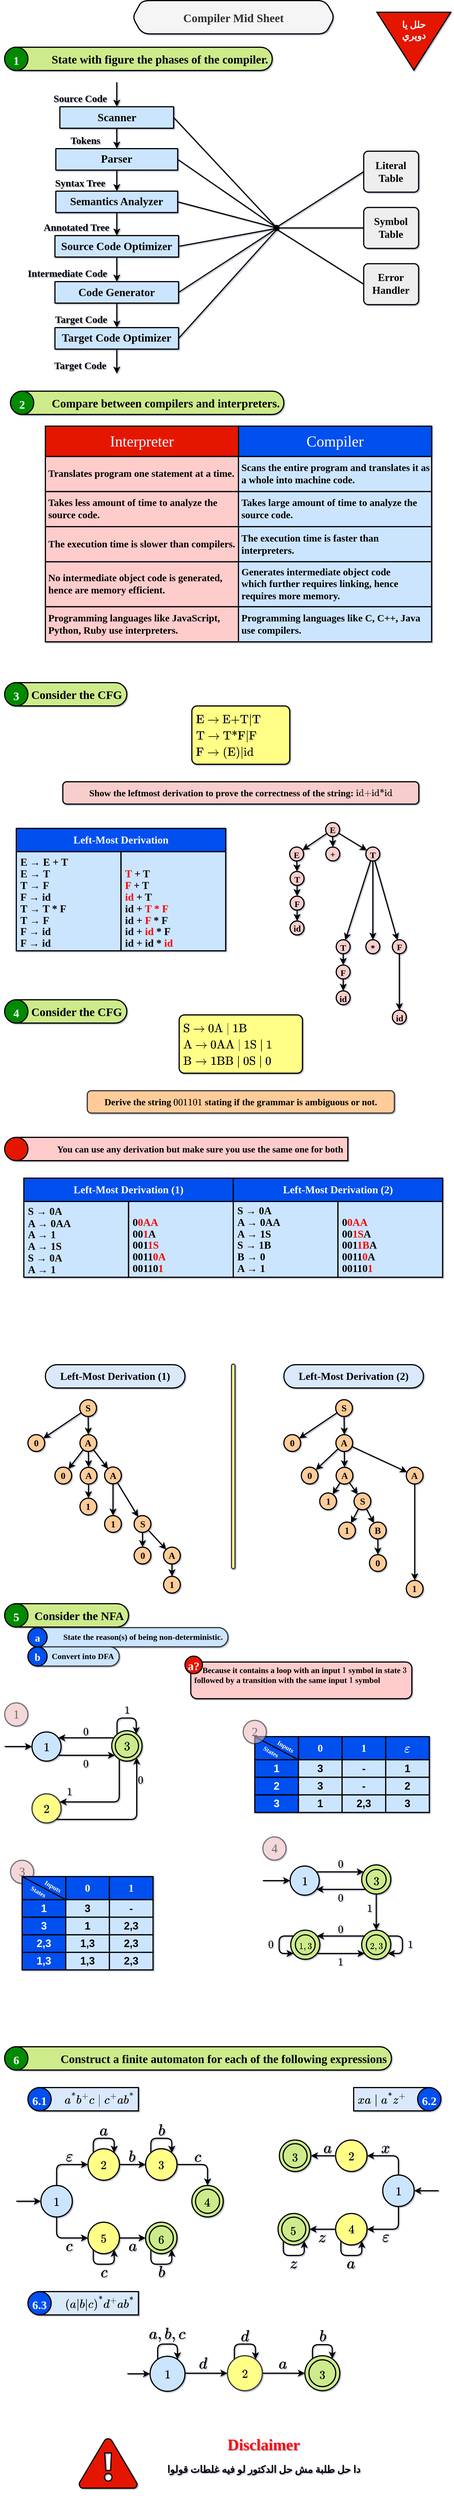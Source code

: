 <mxfile version="24.7.5">
  <diagram name="Page-1" id="zCH6v5eNAiWLTZeJVuCc">
    <mxGraphModel dx="1036" dy="625" grid="1" gridSize="10" guides="1" tooltips="1" connect="1" arrows="1" fold="1" page="1" pageScale="1" pageWidth="827" pageHeight="1169" math="1" shadow="1">
      <root>
        <mxCell id="0" />
        <mxCell id="1" parent="0" />
        <mxCell id="q0RJQMok9OrbzhebgmB8-1" value="Compiler Mid Sheet" style="shape=hexagon;perimeter=hexagonPerimeter2;whiteSpace=wrap;fixedSize=1;size=16;fillColor=#f5f5f5;strokeColor=#000000;fontFamily=Dune Rise;fontSize=20;strokeWidth=2;align=center;spacingLeft=0;spacingBottom=0;fillStyle=hachure;fontStyle=1;fontColor=#333333;rounded=1;arcSize=26;" parent="1" vertex="1">
          <mxGeometry x="240" y="20" width="347.32" height="57.14" as="geometry" />
        </mxCell>
        <mxCell id="q0RJQMok9OrbzhebgmB8-2" value="" style="group;rounded=1;" parent="1" vertex="1" connectable="0">
          <mxGeometry x="68" y="160" width="663.65" height="500" as="geometry" />
        </mxCell>
        <mxCell id="q0RJQMok9OrbzhebgmB8-3" value="" style="group;rounded=1;" parent="q0RJQMok9OrbzhebgmB8-2" vertex="1" connectable="0">
          <mxGeometry width="251.018" height="500" as="geometry" />
        </mxCell>
        <mxCell id="q0RJQMok9OrbzhebgmB8-4" value="Source Code" style="text;html=1;align=center;verticalAlign=middle;whiteSpace=wrap;rounded=1;fontFamily=Mina;fontStyle=1;fontSize=17;" parent="q0RJQMok9OrbzhebgmB8-3" vertex="1">
          <mxGeometry x="28.846" y="15.788" width="105.807" height="26.317" as="geometry" />
        </mxCell>
        <mxCell id="q0RJQMok9OrbzhebgmB8-5" value="" style="edgeStyle=orthogonalEdgeStyle;rounded=1;orthogonalLoop=1;jettySize=auto;html=1;strokeWidth=2;endArrow=none;endFill=0;startArrow=classic;startFill=1;" parent="q0RJQMok9OrbzhebgmB8-3" source="q0RJQMok9OrbzhebgmB8-7" edge="1">
          <mxGeometry relative="1" as="geometry">
            <mxPoint x="144.737" as="targetPoint" />
          </mxGeometry>
        </mxCell>
        <mxCell id="q0RJQMok9OrbzhebgmB8-6" style="edgeStyle=orthogonalEdgeStyle;rounded=1;orthogonalLoop=1;jettySize=auto;html=1;strokeWidth=2;" parent="q0RJQMok9OrbzhebgmB8-3" source="q0RJQMok9OrbzhebgmB8-7" target="q0RJQMok9OrbzhebgmB8-11" edge="1">
          <mxGeometry relative="1" as="geometry" />
        </mxCell>
        <mxCell id="q0RJQMok9OrbzhebgmB8-7" value="Scanner" style="rounded=1;whiteSpace=wrap;html=1;fontSize=19;fillColor=#cce5ff;strokeColor=#000000;strokeWidth=2;fontFamily=Mina;arcSize=2;fontStyle=1;" parent="q0RJQMok9OrbzhebgmB8-3" vertex="1">
          <mxGeometry x="46.93" y="42.105" width="195.606" height="36.842" as="geometry" />
        </mxCell>
        <mxCell id="q0RJQMok9OrbzhebgmB8-8" value="Tokens" style="text;html=1;align=center;verticalAlign=middle;whiteSpace=wrap;rounded=1;fontFamily=Mina;fontStyle=1;fontSize=17;" parent="q0RJQMok9OrbzhebgmB8-3" vertex="1">
          <mxGeometry x="46.939" y="87.719" width="87.719" height="26.316" as="geometry" />
        </mxCell>
        <mxCell id="q0RJQMok9OrbzhebgmB8-9" style="edgeStyle=orthogonalEdgeStyle;rounded=1;orthogonalLoop=1;jettySize=auto;html=1;strokeWidth=2;" parent="q0RJQMok9OrbzhebgmB8-3" source="q0RJQMok9OrbzhebgmB8-11" target="q0RJQMok9OrbzhebgmB8-14" edge="1">
          <mxGeometry relative="1" as="geometry" />
        </mxCell>
        <mxCell id="q0RJQMok9OrbzhebgmB8-10" style="rounded=1;orthogonalLoop=1;jettySize=auto;html=1;strokeWidth=2;endArrow=none;endFill=0;exitX=1;exitY=0.5;exitDx=0;exitDy=0;" parent="q0RJQMok9OrbzhebgmB8-3" source="q0RJQMok9OrbzhebgmB8-11" edge="1">
          <mxGeometry relative="1" as="geometry">
            <mxPoint x="420.176" y="250" as="targetPoint" />
          </mxGeometry>
        </mxCell>
        <mxCell id="q0RJQMok9OrbzhebgmB8-11" value="Parser" style="rounded=1;whiteSpace=wrap;html=1;fontSize=19;fillColor=#cce5ff;strokeColor=#000000;strokeWidth=2;fontFamily=Mina;arcSize=2;fontStyle=1;" parent="q0RJQMok9OrbzhebgmB8-3" vertex="1">
          <mxGeometry x="40" y="114.04" width="209.48" height="36.84" as="geometry" />
        </mxCell>
        <mxCell id="q0RJQMok9OrbzhebgmB8-12" value="Syntax Tree" style="text;html=1;align=center;verticalAlign=middle;whiteSpace=wrap;rounded=1;fontFamily=Mina;fontStyle=1;fontSize=17;" parent="q0RJQMok9OrbzhebgmB8-3" vertex="1">
          <mxGeometry x="28.846" y="160.529" width="105.807" height="26.317" as="geometry" />
        </mxCell>
        <mxCell id="q0RJQMok9OrbzhebgmB8-13" style="edgeStyle=orthogonalEdgeStyle;rounded=1;orthogonalLoop=1;jettySize=auto;html=1;strokeWidth=2;" parent="q0RJQMok9OrbzhebgmB8-3" source="q0RJQMok9OrbzhebgmB8-14" target="q0RJQMok9OrbzhebgmB8-17" edge="1">
          <mxGeometry relative="1" as="geometry" />
        </mxCell>
        <mxCell id="q0RJQMok9OrbzhebgmB8-14" value="Semantics Analyzer" style="rounded=1;whiteSpace=wrap;html=1;fontSize=19;fillColor=#cce5ff;strokeColor=#000000;strokeWidth=2;fontFamily=Mina;arcSize=2;fontStyle=1;" parent="q0RJQMok9OrbzhebgmB8-3" vertex="1">
          <mxGeometry x="40" y="186.84" width="209.48" height="36.84" as="geometry" />
        </mxCell>
        <mxCell id="q0RJQMok9OrbzhebgmB8-15" value="Annotated Tree" style="text;html=1;align=center;verticalAlign=middle;whiteSpace=wrap;rounded=1;fontFamily=Mina;fontStyle=1;fontSize=17;" parent="q0RJQMok9OrbzhebgmB8-3" vertex="1">
          <mxGeometry x="9.615" y="236.846" width="130.74" height="26.317" as="geometry" />
        </mxCell>
        <mxCell id="q0RJQMok9OrbzhebgmB8-16" style="edgeStyle=orthogonalEdgeStyle;rounded=1;orthogonalLoop=1;jettySize=auto;html=1;strokeWidth=2;" parent="q0RJQMok9OrbzhebgmB8-3" source="q0RJQMok9OrbzhebgmB8-17" target="q0RJQMok9OrbzhebgmB8-20" edge="1">
          <mxGeometry relative="1" as="geometry" />
        </mxCell>
        <mxCell id="q0RJQMok9OrbzhebgmB8-17" value="Source Code Optimizer" style="rounded=1;whiteSpace=wrap;html=1;fontSize=19;fillColor=#cce5ff;strokeColor=#000000;strokeWidth=2;fontFamily=Mina;arcSize=2;fontStyle=1;" parent="q0RJQMok9OrbzhebgmB8-3" vertex="1">
          <mxGeometry x="38.461" y="263.154" width="212.556" height="36.846" as="geometry" />
        </mxCell>
        <mxCell id="q0RJQMok9OrbzhebgmB8-18" value="Intermediate Code" style="text;html=1;align=center;verticalAlign=middle;whiteSpace=wrap;rounded=1;fontFamily=Mina;fontStyle=1;fontSize=17;" parent="q0RJQMok9OrbzhebgmB8-3" vertex="1">
          <mxGeometry x="-20" y="315.79" width="160.35" height="26.32" as="geometry" />
        </mxCell>
        <mxCell id="q0RJQMok9OrbzhebgmB8-19" style="edgeStyle=orthogonalEdgeStyle;rounded=1;orthogonalLoop=1;jettySize=auto;html=1;strokeWidth=2;" parent="q0RJQMok9OrbzhebgmB8-3" source="q0RJQMok9OrbzhebgmB8-20" target="q0RJQMok9OrbzhebgmB8-23" edge="1">
          <mxGeometry relative="1" as="geometry" />
        </mxCell>
        <mxCell id="q0RJQMok9OrbzhebgmB8-20" value="Code Generator" style="rounded=1;whiteSpace=wrap;html=1;fontSize=19;fillColor=#cce5ff;strokeColor=#000000;strokeWidth=2;fontFamily=Mina;arcSize=2;fontStyle=1;" parent="q0RJQMok9OrbzhebgmB8-3" vertex="1">
          <mxGeometry x="38.461" y="342.106" width="212.556" height="36.846" as="geometry" />
        </mxCell>
        <mxCell id="q0RJQMok9OrbzhebgmB8-21" value="Target Code" style="text;html=1;align=center;verticalAlign=middle;whiteSpace=wrap;rounded=1;fontFamily=Mina;fontStyle=1;fontSize=17;" parent="q0RJQMok9OrbzhebgmB8-3" vertex="1">
          <mxGeometry x="30" y="394.74" width="106.84" height="26.32" as="geometry" />
        </mxCell>
        <mxCell id="q0RJQMok9OrbzhebgmB8-22" value="" style="edgeStyle=orthogonalEdgeStyle;rounded=1;orthogonalLoop=1;jettySize=auto;html=1;strokeWidth=2;" parent="q0RJQMok9OrbzhebgmB8-3" source="q0RJQMok9OrbzhebgmB8-23" edge="1">
          <mxGeometry relative="1" as="geometry">
            <mxPoint x="144.737" y="500" as="targetPoint" />
          </mxGeometry>
        </mxCell>
        <mxCell id="q0RJQMok9OrbzhebgmB8-23" value="Target Code Optimizer" style="rounded=1;whiteSpace=wrap;html=1;fontSize=19;fillColor=#cce5ff;strokeColor=#000000;strokeWidth=2;fontFamily=Mina;arcSize=2;fontStyle=1;" parent="q0RJQMok9OrbzhebgmB8-3" vertex="1">
          <mxGeometry x="38.461" y="421.048" width="212.547" height="36.846" as="geometry" />
        </mxCell>
        <mxCell id="q0RJQMok9OrbzhebgmB8-24" value="Target Code" style="text;html=1;align=center;verticalAlign=middle;whiteSpace=wrap;rounded=1;fontFamily=Mina;fontStyle=1;fontSize=17;" parent="q0RJQMok9OrbzhebgmB8-3" vertex="1">
          <mxGeometry x="28.846" y="473.683" width="105.807" height="26.317" as="geometry" />
        </mxCell>
        <mxCell id="q0RJQMok9OrbzhebgmB8-25" value="&lt;font style=&quot;font-size: 18px;&quot;&gt;Literal &lt;br&gt;Table&lt;/font&gt;" style="rounded=1;whiteSpace=wrap;html=1;strokeWidth=2;fillColor=#eeeeee;strokeColor=#000000;arcSize=11;fontFamily=Mina;fontStyle=1;fontSize=18;fontSource=https%3A%2F%2Ffonts.googleapis.com%2Fcss%3Ffamily%3DMina;" parent="q0RJQMok9OrbzhebgmB8-2" vertex="1">
          <mxGeometry x="569.299" y="118.421" width="94.351" height="70.175" as="geometry" />
        </mxCell>
        <mxCell id="q0RJQMok9OrbzhebgmB8-26" value="Symbol&lt;div&gt;Table&lt;/div&gt;" style="rounded=1;whiteSpace=wrap;html=1;strokeWidth=2;fillColor=#eeeeee;strokeColor=#000000;arcSize=11;fontFamily=Mina;fontStyle=1;fontSize=18;fontSource=https%3A%2F%2Ffonts.googleapis.com%2Fcss%3Ffamily%3DMina;" parent="q0RJQMok9OrbzhebgmB8-2" vertex="1">
          <mxGeometry x="569.299" y="214.912" width="94.351" height="70.175" as="geometry" />
        </mxCell>
        <mxCell id="q0RJQMok9OrbzhebgmB8-27" value="Error&lt;div&gt;Handler&lt;/div&gt;" style="rounded=1;whiteSpace=wrap;html=1;strokeWidth=2;fillColor=#eeeeee;strokeColor=#000000;arcSize=11;fontFamily=Mina;fontStyle=1;fontSize=18;fontSource=https%3A%2F%2Ffonts.googleapis.com%2Fcss%3Ffamily%3DMina;" parent="q0RJQMok9OrbzhebgmB8-2" vertex="1">
          <mxGeometry x="569.299" y="311.404" width="94.351" height="70.175" as="geometry" />
        </mxCell>
        <mxCell id="q0RJQMok9OrbzhebgmB8-28" value="" style="strokeWidth=2;html=1;shape=mxgraph.flowchart.start_2;whiteSpace=wrap;fillColor=#000000;rounded=1;" parent="q0RJQMok9OrbzhebgmB8-2" vertex="1">
          <mxGeometry x="414.913" y="245.614" width="8.772" height="8.772" as="geometry" />
        </mxCell>
        <mxCell id="q0RJQMok9OrbzhebgmB8-29" style="rounded=1;orthogonalLoop=1;jettySize=auto;html=1;entryX=0.855;entryY=0.145;entryDx=0;entryDy=0;entryPerimeter=0;strokeWidth=2;endArrow=none;endFill=0;exitX=0;exitY=0.5;exitDx=0;exitDy=0;" parent="q0RJQMok9OrbzhebgmB8-2" source="q0RJQMok9OrbzhebgmB8-25" target="q0RJQMok9OrbzhebgmB8-28" edge="1">
          <mxGeometry relative="1" as="geometry" />
        </mxCell>
        <mxCell id="q0RJQMok9OrbzhebgmB8-30" style="rounded=1;orthogonalLoop=1;jettySize=auto;html=1;endArrow=none;endFill=0;strokeWidth=2;" parent="q0RJQMok9OrbzhebgmB8-2" source="q0RJQMok9OrbzhebgmB8-26" edge="1">
          <mxGeometry relative="1" as="geometry">
            <mxPoint x="421.93" y="250" as="targetPoint" />
          </mxGeometry>
        </mxCell>
        <mxCell id="q0RJQMok9OrbzhebgmB8-31" style="rounded=1;orthogonalLoop=1;jettySize=auto;html=1;entryX=0.472;entryY=0.728;entryDx=0;entryDy=0;entryPerimeter=0;endArrow=none;endFill=0;strokeWidth=2;exitX=0;exitY=0.5;exitDx=0;exitDy=0;" parent="q0RJQMok9OrbzhebgmB8-2" source="q0RJQMok9OrbzhebgmB8-27" target="q0RJQMok9OrbzhebgmB8-28" edge="1">
          <mxGeometry relative="1" as="geometry" />
        </mxCell>
        <mxCell id="q0RJQMok9OrbzhebgmB8-32" style="rounded=1;orthogonalLoop=1;jettySize=auto;html=1;endArrow=none;endFill=0;strokeWidth=2;exitX=1;exitY=0.5;exitDx=0;exitDy=0;entryX=0.6;entryY=0.5;entryDx=0;entryDy=0;entryPerimeter=0;" parent="q0RJQMok9OrbzhebgmB8-2" source="q0RJQMok9OrbzhebgmB8-7" target="q0RJQMok9OrbzhebgmB8-28" edge="1">
          <mxGeometry relative="1" as="geometry" />
        </mxCell>
        <mxCell id="q0RJQMok9OrbzhebgmB8-33" style="rounded=1;orthogonalLoop=1;jettySize=auto;html=1;exitX=1;exitY=0.5;exitDx=0;exitDy=0;endArrow=none;endFill=0;strokeWidth=2;" parent="q0RJQMok9OrbzhebgmB8-2" source="q0RJQMok9OrbzhebgmB8-14" edge="1">
          <mxGeometry relative="1" as="geometry">
            <mxPoint x="419.299" y="250" as="targetPoint" />
          </mxGeometry>
        </mxCell>
        <mxCell id="q0RJQMok9OrbzhebgmB8-34" style="rounded=1;orthogonalLoop=1;jettySize=auto;html=1;exitX=1;exitY=0.5;exitDx=0;exitDy=0;endArrow=none;endFill=0;strokeWidth=2;" parent="q0RJQMok9OrbzhebgmB8-2" source="q0RJQMok9OrbzhebgmB8-17" edge="1">
          <mxGeometry relative="1" as="geometry">
            <mxPoint x="419.299" y="250.877" as="targetPoint" />
          </mxGeometry>
        </mxCell>
        <mxCell id="q0RJQMok9OrbzhebgmB8-35" style="rounded=1;orthogonalLoop=1;jettySize=auto;html=1;exitX=1;exitY=0.5;exitDx=0;exitDy=0;endArrow=none;endFill=0;strokeWidth=2;" parent="q0RJQMok9OrbzhebgmB8-2" source="q0RJQMok9OrbzhebgmB8-20" edge="1">
          <mxGeometry relative="1" as="geometry">
            <mxPoint x="418.422" y="251.754" as="targetPoint" />
          </mxGeometry>
        </mxCell>
        <mxCell id="q0RJQMok9OrbzhebgmB8-36" style="rounded=1;orthogonalLoop=1;jettySize=auto;html=1;exitX=1;exitY=0.5;exitDx=0;exitDy=0;endArrow=none;endFill=0;strokeWidth=2;" parent="q0RJQMok9OrbzhebgmB8-2" source="q0RJQMok9OrbzhebgmB8-23" edge="1">
          <mxGeometry relative="1" as="geometry">
            <mxPoint x="418.422" y="254.386" as="targetPoint" />
          </mxGeometry>
        </mxCell>
        <mxCell id="q0RJQMok9OrbzhebgmB8-37" value="" style="group" parent="1" vertex="1" connectable="0">
          <mxGeometry x="20" y="100" width="460" height="40" as="geometry" />
        </mxCell>
        <mxCell id="q0RJQMok9OrbzhebgmB8-38" value="State with figure the phases of the compiler." style="rounded=1;whiteSpace=wrap;html=1;fontSize=20;fillColor=#cdeb8b;strokeColor=#000000;strokeWidth=2;fontFamily=Mina;arcSize=50;hachureGap=4;align=right;spacingRight=5;fontStyle=1" parent="q0RJQMok9OrbzhebgmB8-37" vertex="1">
          <mxGeometry width="460" height="40" as="geometry" />
        </mxCell>
        <mxCell id="q0RJQMok9OrbzhebgmB8-39" value="1" style="ellipse;whiteSpace=wrap;html=1;aspect=fixed;strokeWidth=2;fillColor=#008a00;strokeColor=#000000;fontFamily=Mina;fontStyle=1;fontSize=20;spacingTop=3;fontColor=#ffffff;" parent="q0RJQMok9OrbzhebgmB8-37" vertex="1">
          <mxGeometry width="40" height="40" as="geometry" />
        </mxCell>
        <mxCell id="q0RJQMok9OrbzhebgmB8-40" value="" style="group" parent="1" vertex="1" connectable="0">
          <mxGeometry x="30" y="690" width="470" height="40" as="geometry" />
        </mxCell>
        <mxCell id="q0RJQMok9OrbzhebgmB8-41" value="Compare between compilers and interpreters." style="rounded=1;whiteSpace=wrap;html=1;fontSize=20;fillColor=#cdeb8b;strokeColor=#000000;strokeWidth=2;fontFamily=Mina;arcSize=50;hachureGap=4;align=right;spacingRight=5;fontStyle=1" parent="q0RJQMok9OrbzhebgmB8-40" vertex="1">
          <mxGeometry width="470" height="40" as="geometry" />
        </mxCell>
        <mxCell id="q0RJQMok9OrbzhebgmB8-42" value="2" style="ellipse;whiteSpace=wrap;html=1;aspect=fixed;strokeWidth=2;fillColor=#008a00;strokeColor=#000000;fontFamily=Mina;fontStyle=1;fontSize=20;spacingTop=3;fontColor=#ffffff;" parent="q0RJQMok9OrbzhebgmB8-40" vertex="1">
          <mxGeometry width="40" height="40" as="geometry" />
        </mxCell>
        <mxCell id="q0RJQMok9OrbzhebgmB8-43" value="" style="group;rounded=0;" parent="1" vertex="1" connectable="0">
          <mxGeometry x="90" y="750" width="664" height="370" as="geometry" />
        </mxCell>
        <mxCell id="q0RJQMok9OrbzhebgmB8-44" value="Interpreter" style="rounded=0;whiteSpace=wrap;html=1;strokeWidth=2;fillColor=#e51400;strokeColor=#000000;fontColor=#ffffff;container=0;fontSize=26;fontFamily=ADLaM Display;fontSource=https%3A%2F%2Ffonts.googleapis.com%2Fcss%3Ffamily%3DADLaM%2BDisplay;fontStyle=0;" parent="q0RJQMok9OrbzhebgmB8-43" vertex="1">
          <mxGeometry width="332.07" height="52.12" as="geometry" />
        </mxCell>
        <mxCell id="q0RJQMok9OrbzhebgmB8-45" value="Translates program one statement at a time." style="rounded=0;whiteSpace=wrap;html=1;strokeWidth=2;fillColor=#ffcccc;strokeColor=#000000;container=0;fontStyle=1;fontSize=17;fontFamily=Mina;fontSource=https%3A%2F%2Ffonts.googleapis.com%2Fcss%3Ffamily%3DMina;align=left;spacingLeft=3;" parent="q0RJQMok9OrbzhebgmB8-43" vertex="1">
          <mxGeometry y="52.123" width="332.065" height="60.166" as="geometry" />
        </mxCell>
        <mxCell id="q0RJQMok9OrbzhebgmB8-46" value="Compiler" style="rounded=0;whiteSpace=wrap;html=1;strokeWidth=2;fillColor=#0050ef;strokeColor=#000000;fontColor=#ffffff;container=0;fontSize=26;fontFamily=ADLaM Display;fontSource=https%3A%2F%2Ffonts.googleapis.com%2Fcss%3Ffamily%3DADLaM%2BDisplay;fontStyle=0;" parent="q0RJQMok9OrbzhebgmB8-43" vertex="1">
          <mxGeometry x="332.07" width="332.07" height="52.12" as="geometry" />
        </mxCell>
        <mxCell id="q0RJQMok9OrbzhebgmB8-47" value="&lt;div style=&quot;font-size: 17px;&quot;&gt;&lt;div style=&quot;font-size: 17px;&quot;&gt;Scans the entire program and translates it as a&amp;nbsp;&lt;span style=&quot;background-color: initial; font-size: 17px;&quot;&gt;whole into machine code.&lt;/span&gt;&lt;/div&gt;&lt;/div&gt;" style="rounded=0;whiteSpace=wrap;html=1;strokeWidth=2;fillColor=#cce5ff;strokeColor=#000000;container=0;fontSize=17;fontStyle=1;fontFamily=Mina;fontSource=https%3A%2F%2Ffonts.googleapis.com%2Fcss%3Ffamily%3DMina;spacingLeft=3;align=left;" parent="q0RJQMok9OrbzhebgmB8-43" vertex="1">
          <mxGeometry x="331.924" y="52.123" width="332.065" height="60.166" as="geometry" />
        </mxCell>
        <mxCell id="q0RJQMok9OrbzhebgmB8-48" value="&lt;div style=&quot;font-size: 17px;&quot;&gt;Takes less amount of time&amp;nbsp;&lt;span style=&quot;background-color: initial; font-size: 17px;&quot;&gt;to analyze the source code.&amp;nbsp;&lt;/span&gt;&lt;/div&gt;" style="rounded=0;whiteSpace=wrap;html=1;strokeWidth=2;fillColor=#ffcccc;strokeColor=#000000;container=0;fontStyle=1;fontSize=17;fontFamily=Mina;fontSource=https%3A%2F%2Ffonts.googleapis.com%2Fcss%3Ffamily%3DMina;align=left;spacingLeft=3;" parent="q0RJQMok9OrbzhebgmB8-43" vertex="1">
          <mxGeometry y="112.289" width="332.065" height="60.166" as="geometry" />
        </mxCell>
        <mxCell id="q0RJQMok9OrbzhebgmB8-49" value="&lt;div style=&quot;font-size: 17px;&quot;&gt;No intermediate object code is generated,&lt;/div&gt;&lt;div style=&quot;font-size: 17px;&quot;&gt;hence are memory efficient.&lt;/div&gt;" style="rounded=0;whiteSpace=wrap;html=1;strokeWidth=2;fillColor=#ffcccc;strokeColor=#000000;container=0;fontStyle=1;fontSize=17;fontFamily=Mina;fontSource=https%3A%2F%2Ffonts.googleapis.com%2Fcss%3Ffamily%3DMina;align=left;spacingLeft=3;" parent="q0RJQMok9OrbzhebgmB8-43" vertex="1">
          <mxGeometry y="232.622" width="332.065" height="77.212" as="geometry" />
        </mxCell>
        <mxCell id="q0RJQMok9OrbzhebgmB8-50" value="&lt;div style=&quot;font-size: 17px;&quot;&gt;Takes large amount of time&amp;nbsp;&lt;span style=&quot;background-color: initial; font-size: 17px;&quot;&gt;to analyze the source code.&amp;nbsp;&lt;/span&gt;&lt;br style=&quot;font-size: 17px;&quot;&gt;&lt;/div&gt;" style="rounded=0;whiteSpace=wrap;html=1;strokeWidth=2;fillColor=#cce5ff;strokeColor=#000000;container=0;fontSize=17;fontStyle=1;fontFamily=Mina;fontSource=https%3A%2F%2Ffonts.googleapis.com%2Fcss%3Ffamily%3DMina;spacingLeft=3;align=left;" parent="q0RJQMok9OrbzhebgmB8-43" vertex="1">
          <mxGeometry x="331.924" y="112.289" width="332.065" height="60.166" as="geometry" />
        </mxCell>
        <mxCell id="q0RJQMok9OrbzhebgmB8-51" value="&lt;div style=&quot;font-size: 17px;&quot;&gt;The execution time is&amp;nbsp;&lt;span style=&quot;background-color: initial; font-size: 17px;&quot;&gt;faster than interpreters.&lt;/span&gt;&lt;br style=&quot;font-size: 17px;&quot;&gt;&lt;/div&gt;" style="rounded=0;whiteSpace=wrap;html=1;strokeWidth=2;fillColor=#cce5ff;strokeColor=#000000;container=0;fontSize=17;fontStyle=1;fontFamily=Mina;fontSource=https%3A%2F%2Ffonts.googleapis.com%2Fcss%3Ffamily%3DMina;spacingLeft=3;align=left;" parent="q0RJQMok9OrbzhebgmB8-43" vertex="1">
          <mxGeometry x="331.924" y="172.456" width="332.065" height="60.166" as="geometry" />
        </mxCell>
        <mxCell id="q0RJQMok9OrbzhebgmB8-52" value="&lt;div style=&quot;font-size: 17px;&quot;&gt;Programming languages like JavaScript,&lt;/div&gt;&lt;div style=&quot;font-size: 17px;&quot;&gt;Python, Ruby use interpreters.&lt;/div&gt;" style="rounded=0;whiteSpace=wrap;html=1;strokeWidth=2;fillColor=#ffcccc;strokeColor=#000000;container=0;fontStyle=1;fontSize=17;fontFamily=Mina;fontSource=https%3A%2F%2Ffonts.googleapis.com%2Fcss%3Ffamily%3DMina;align=left;spacingLeft=3;" parent="q0RJQMok9OrbzhebgmB8-43" vertex="1">
          <mxGeometry y="309.834" width="332.065" height="60.166" as="geometry" />
        </mxCell>
        <mxCell id="q0RJQMok9OrbzhebgmB8-53" value="&lt;div style=&quot;font-size: 17px;&quot;&gt;The execution time is&amp;nbsp;&lt;span style=&quot;background-color: initial; font-size: 17px;&quot;&gt;slower than compilers.&lt;/span&gt;&lt;/div&gt;" style="rounded=0;whiteSpace=wrap;html=1;strokeWidth=2;fillColor=#ffcccc;strokeColor=#000000;container=0;fontStyle=1;fontSize=17;fontFamily=Mina;fontSource=https%3A%2F%2Ffonts.googleapis.com%2Fcss%3Ffamily%3DMina;align=left;spacingLeft=3;" parent="q0RJQMok9OrbzhebgmB8-43" vertex="1">
          <mxGeometry y="172.456" width="332.065" height="60.166" as="geometry" />
        </mxCell>
        <mxCell id="q0RJQMok9OrbzhebgmB8-54" value="&lt;div style=&quot;font-size: 17px;&quot;&gt;&lt;div style=&quot;font-size: 17px;&quot;&gt;Generates intermediate object code which&amp;nbsp;&lt;span style=&quot;background-color: initial; font-size: 17px;&quot;&gt;further requires linking, hence requires more&amp;nbsp;&lt;/span&gt;&lt;span style=&quot;background-color: initial; font-size: 17px;&quot;&gt;memory.&lt;/span&gt;&lt;/div&gt;&lt;/div&gt;" style="rounded=0;whiteSpace=wrap;html=1;strokeWidth=2;fillColor=#cce5ff;strokeColor=#000000;container=0;fontSize=17;fontStyle=1;fontFamily=Mina;fontSource=https%3A%2F%2Ffonts.googleapis.com%2Fcss%3Ffamily%3DMina;spacingLeft=3;align=left;" parent="q0RJQMok9OrbzhebgmB8-43" vertex="1">
          <mxGeometry x="331.924" y="232.622" width="332.065" height="77.212" as="geometry" />
        </mxCell>
        <mxCell id="q0RJQMok9OrbzhebgmB8-55" value="&lt;div style=&quot;font-size: 17px;&quot;&gt;&lt;div style=&quot;font-size: 17px;&quot;&gt;Programming languages like C, C++, Java use&amp;nbsp;&lt;span style=&quot;background-color: initial; font-size: 17px;&quot;&gt;compilers.&lt;/span&gt;&lt;/div&gt;&lt;/div&gt;" style="rounded=0;whiteSpace=wrap;html=1;strokeWidth=2;fillColor=#cce5ff;strokeColor=#000000;container=0;fontSize=17;fontStyle=1;fontFamily=Mina;fontSource=https%3A%2F%2Ffonts.googleapis.com%2Fcss%3Ffamily%3DMina;spacingLeft=3;align=left;" parent="q0RJQMok9OrbzhebgmB8-43" vertex="1">
          <mxGeometry x="331.924" y="309.834" width="332.065" height="60.166" as="geometry" />
        </mxCell>
        <mxCell id="q0RJQMok9OrbzhebgmB8-59" value="&lt;div style=&quot;line-height: 140%; font-size: 20px;&quot;&gt;&lt;b style=&quot;font-size: 20px;&quot;&gt;`&quot;E → E+T|T&quot;`&lt;/b&gt;&lt;/div&gt;&lt;div style=&quot;font-size: 20px; line-height: 140%;&quot;&gt;&lt;b style=&quot;font-size: 20px;&quot;&gt;`&quot;T → T*F|F&quot;`&lt;/b&gt;&lt;/div&gt;&lt;div style=&quot;font-size: 20px; line-height: 140%;&quot;&gt;&lt;b style=&quot;font-size: 20px;&quot;&gt;`&quot;F&quot;to&quot;(E)|id&quot;`&lt;br&gt;&lt;/b&gt;&lt;/div&gt;" style="rounded=1;whiteSpace=wrap;html=1;strokeWidth=2;fillColor=#ffff88;strokeColor=#000000;fontFamily=Mina;fontSize=20;arcSize=9;align=left;spacingLeft=5;" parent="1" vertex="1">
          <mxGeometry x="341.81" y="1230" width="168.39" height="100" as="geometry" />
        </mxCell>
        <mxCell id="q0RJQMok9OrbzhebgmB8-60" value="&lt;div style=&quot;&quot;&gt;&lt;span style=&quot;background-color: initial;&quot;&gt;Show the leftmost derivation to prove the correctness of the string&lt;/span&gt;&lt;span style=&quot;font-size: 16px;&quot;&gt;: &lt;/span&gt;`&quot;id+id*id&quot;`&lt;/div&gt;" style="rounded=1;whiteSpace=wrap;html=1;strokeWidth=2;fillColor=#f8cecc;strokeColor=#030303;arcSize=18;fontFamily=Mina;fontStyle=1;fontSize=16;" parent="1" vertex="1">
          <mxGeometry x="120" y="1360" width="612" height="38.34" as="geometry" />
        </mxCell>
        <mxCell id="q0RJQMok9OrbzhebgmB8-69" value="" style="group" parent="1" vertex="1" connectable="0">
          <mxGeometry x="20" y="1190" width="210" height="40" as="geometry" />
        </mxCell>
        <mxCell id="q0RJQMok9OrbzhebgmB8-70" value="Consider the CFG" style="rounded=1;whiteSpace=wrap;html=1;fontSize=20;fillColor=#cdeb8b;strokeColor=#000000;strokeWidth=2;fontFamily=Mina;arcSize=50;hachureGap=4;align=right;spacingRight=6;fontStyle=1" parent="q0RJQMok9OrbzhebgmB8-69" vertex="1">
          <mxGeometry width="210" height="40" as="geometry" />
        </mxCell>
        <mxCell id="q0RJQMok9OrbzhebgmB8-71" value="3" style="ellipse;whiteSpace=wrap;html=1;aspect=fixed;strokeWidth=2;fillColor=#008a00;strokeColor=#000000;fontFamily=Mina;fontStyle=1;fontSize=20;spacingTop=3;fontColor=#ffffff;" parent="q0RJQMok9OrbzhebgmB8-69" vertex="1">
          <mxGeometry width="40" height="40" as="geometry" />
        </mxCell>
        <mxCell id="q0RJQMok9OrbzhebgmB8-86" value="" style="group" parent="1" vertex="1" connectable="0">
          <mxGeometry x="40" y="1440" width="360" height="210" as="geometry" />
        </mxCell>
        <mxCell id="q0RJQMok9OrbzhebgmB8-63" value="&lt;font face=&quot;Mina&quot;&gt;&lt;b&gt;Left-Most Derivation&lt;/b&gt;&lt;/font&gt;" style="rounded=0;whiteSpace=wrap;html=1;strokeWidth=2;fillColor=#0050ef;strokeColor=#000000;fontColor=#ffffff;container=0;fontSize=18;" parent="q0RJQMok9OrbzhebgmB8-86" vertex="1">
          <mxGeometry width="360" height="40" as="geometry" />
        </mxCell>
        <mxCell id="q0RJQMok9OrbzhebgmB8-64" value="" style="group;align=left;spacingLeft=5;verticalAlign=top;fontFamily=Mina;fontSource=https%3A%2F%2Ffonts.googleapis.com%2Fcss%3Ffamily%3DMina;rounded=0;" parent="q0RJQMok9OrbzhebgmB8-86" vertex="1" connectable="0">
          <mxGeometry y="40" width="360" height="170" as="geometry" />
        </mxCell>
        <mxCell id="q0RJQMok9OrbzhebgmB8-67" value="E → E + T&lt;div style=&quot;line-height: 110%;&quot;&gt;E →&lt;span style=&quot;background-color: initial;&quot;&gt;&amp;nbsp;T&lt;/span&gt;&lt;br&gt;&lt;/div&gt;&lt;div style=&quot;line-height: 110%;&quot;&gt;T → F&lt;br&gt;&lt;/div&gt;&lt;div style=&quot;line-height: 110%;&quot;&gt;F → id&lt;br&gt;&lt;/div&gt;&lt;div style=&quot;line-height: 110%;&quot;&gt;T → T * F&lt;/div&gt;&lt;div style=&quot;line-height: 110%;&quot;&gt;T → F&lt;br&gt;&lt;/div&gt;&lt;div style=&quot;line-height: 110%;&quot;&gt;F → id&lt;br&gt;&lt;/div&gt;&lt;div style=&quot;line-height: 110%;&quot;&gt;F → id&lt;br&gt;&lt;/div&gt;" style="rounded=0;whiteSpace=wrap;html=1;strokeWidth=2;fillColor=#cce5ff;strokeColor=#000000;container=0;fontSize=18;fontStyle=1;align=left;spacingLeft=5;verticalAlign=bottom;fontFamily=Mina;textShadow=0;fontSource=https%3A%2F%2Ffonts.googleapis.com%2Fcss%3Ffamily%3DMina;" parent="q0RJQMok9OrbzhebgmB8-64" vertex="1">
          <mxGeometry width="179.85" height="170" as="geometry" />
        </mxCell>
        <mxCell id="q0RJQMok9OrbzhebgmB8-68" value="&lt;div style=&quot;line-height: 110%;&quot;&gt;&lt;br&gt;&lt;/div&gt;&lt;div style=&quot;line-height: 110%;&quot;&gt;&lt;font color=&quot;#ff0000&quot;&gt;T &lt;/font&gt;+ T&lt;/div&gt;&lt;div style=&quot;line-height: 110%;&quot;&gt;&lt;font color=&quot;#ff0000&quot;&gt;F&lt;/font&gt; + T&lt;br&gt;&lt;/div&gt;&lt;div style=&quot;line-height: 110%;&quot;&gt;&lt;font color=&quot;#ff0000&quot;&gt;id&lt;/font&gt; + T&lt;br&gt;&lt;/div&gt;&lt;div style=&quot;line-height: 110%;&quot;&gt;id + &lt;font color=&quot;#ff0000&quot;&gt;T * F&lt;/font&gt;&lt;/div&gt;&lt;div style=&quot;line-height: 110%;&quot;&gt;id + &lt;font color=&quot;#ff0000&quot;&gt;F&lt;/font&gt; * F&lt;br&gt;&lt;/div&gt;&lt;div style=&quot;line-height: 110%;&quot;&gt;id + &lt;font color=&quot;#ff0000&quot;&gt;id&lt;/font&gt; * F&lt;/div&gt;&lt;div style=&quot;line-height: 110%;&quot;&gt;id + id * &lt;font color=&quot;#ff0000&quot;&gt;id&lt;/font&gt;&lt;/div&gt;" style="rounded=0;whiteSpace=wrap;html=1;strokeWidth=2;fillColor=#cce5ff;strokeColor=#000000;container=0;fontSize=18;fontStyle=1;align=left;spacingLeft=5;verticalAlign=bottom;fontFamily=Mina;fontSource=https%3A%2F%2Ffonts.googleapis.com%2Fcss%3Ffamily%3DMina;" parent="q0RJQMok9OrbzhebgmB8-64" vertex="1">
          <mxGeometry x="180.15" width="179.85" height="170" as="geometry" />
        </mxCell>
        <mxCell id="q0RJQMok9OrbzhebgmB8-123" value="" style="group" parent="1" vertex="1" connectable="0">
          <mxGeometry x="20" y="1734" width="210" height="40" as="geometry" />
        </mxCell>
        <mxCell id="q0RJQMok9OrbzhebgmB8-124" value="Consider the CFG" style="rounded=1;whiteSpace=wrap;html=1;fontSize=20;fillColor=#cdeb8b;strokeColor=#000000;strokeWidth=2;fontFamily=Mina;arcSize=50;hachureGap=4;align=right;spacingRight=6;fontStyle=1" parent="q0RJQMok9OrbzhebgmB8-123" vertex="1">
          <mxGeometry width="210" height="40" as="geometry" />
        </mxCell>
        <mxCell id="q0RJQMok9OrbzhebgmB8-125" value="4" style="ellipse;whiteSpace=wrap;html=1;aspect=fixed;strokeWidth=2;fillColor=#008a00;strokeColor=#000000;fontFamily=Mina;fontStyle=1;fontSize=20;spacingTop=3;fontColor=#ffffff;" parent="q0RJQMok9OrbzhebgmB8-123" vertex="1">
          <mxGeometry width="40" height="40" as="geometry" />
        </mxCell>
        <mxCell id="q0RJQMok9OrbzhebgmB8-126" value="&lt;div style=&quot;line-height: 140%; font-size: 20px;&quot;&gt;&lt;b style=&quot;font-size: 20px;&quot;&gt;`&quot;S → 0A | 1B&quot;`&lt;/b&gt;&lt;/div&gt;&lt;div style=&quot;font-size: 20px; line-height: 140%;&quot;&gt;&lt;b style=&quot;font-size: 20px;&quot;&gt;`&quot;A → 0AA | 1S | 1&quot;`&lt;/b&gt;&lt;/div&gt;&lt;div style=&quot;font-size: 20px; line-height: 140%;&quot;&gt;&lt;b style=&quot;font-size: 20px;&quot;&gt;`&quot;B&quot;to&quot;1BB | 0S | 0&quot;`&lt;br&gt;&lt;/b&gt;&lt;/div&gt;" style="rounded=1;whiteSpace=wrap;html=1;strokeWidth=2;fillColor=#ffff88;strokeColor=#000000;fontFamily=Mina;fontSize=20;arcSize=9;align=left;spacingLeft=5;" parent="1" vertex="1">
          <mxGeometry x="320" y="1760" width="212.01" height="100" as="geometry" />
        </mxCell>
        <mxCell id="q0RJQMok9OrbzhebgmB8-128" value="&lt;div style=&quot;&quot;&gt;Derive the string `001101` stating if the grammar is ambiguous or not.&lt;br&gt;&lt;/div&gt;" style="rounded=1;whiteSpace=wrap;html=1;strokeWidth=2;fillColor=#ffcc99;strokeColor=#36393d;arcSize=18;fontFamily=Mina;fontStyle=1;fontSize=16;" parent="1" vertex="1">
          <mxGeometry x="162.02" y="1890" width="527.98" height="38.34" as="geometry" />
        </mxCell>
        <mxCell id="q0RJQMok9OrbzhebgmB8-131" value="" style="group;rounded=0;" parent="1" vertex="1" connectable="0">
          <mxGeometry x="53" y="2040" width="720" height="170" as="geometry" />
        </mxCell>
        <mxCell id="q0RJQMok9OrbzhebgmB8-132" value="&lt;b style=&quot;font-family: Mina;&quot;&gt;Left-Most Derivation (2)&lt;/b&gt;" style="rounded=0;whiteSpace=wrap;html=1;strokeWidth=2;fillColor=#0050ef;strokeColor=#000000;fontColor=#ffffff;container=0;fontSize=18;" parent="q0RJQMok9OrbzhebgmB8-131" vertex="1">
          <mxGeometry x="360" width="360" height="40" as="geometry" />
        </mxCell>
        <mxCell id="q0RJQMok9OrbzhebgmB8-133" value="&lt;font face=&quot;Mina&quot;&gt;&lt;b&gt;Left-Most Derivation (1)&lt;/b&gt;&lt;/font&gt;" style="rounded=0;whiteSpace=wrap;html=1;strokeWidth=2;fillColor=#0050ef;strokeColor=#000000;fontColor=#ffffff;container=0;fontSize=18;" parent="q0RJQMok9OrbzhebgmB8-131" vertex="1">
          <mxGeometry width="360" height="40" as="geometry" />
        </mxCell>
        <mxCell id="q0RJQMok9OrbzhebgmB8-134" value="" style="group;align=left;spacingLeft=5;verticalAlign=top;rounded=0;" parent="q0RJQMok9OrbzhebgmB8-131" vertex="1" connectable="0">
          <mxGeometry y="40" width="720" height="130" as="geometry" />
        </mxCell>
        <mxCell id="q0RJQMok9OrbzhebgmB8-135" value="&lt;div style=&quot;line-height: 110%;&quot;&gt;S →&amp;nbsp;&lt;span style=&quot;background-color: initial;&quot;&gt;0A&lt;/span&gt;&lt;span style=&quot;background-color: initial;&quot;&gt;&amp;nbsp;&lt;/span&gt;&lt;div style=&quot;line-height: 19.8px;&quot;&gt;A → 0AA&lt;br&gt;&lt;/div&gt;&lt;div style=&quot;line-height: 19.8px;&quot;&gt;A → 1S&lt;br&gt;&lt;/div&gt;&lt;div style=&quot;line-height: 19.8px;&quot;&gt;S → 1B&lt;br&gt;&lt;/div&gt;&lt;div style=&quot;line-height: 19.8px;&quot;&gt;B → 0&lt;br&gt;&lt;/div&gt;&lt;div style=&quot;line-height: 19.8px;&quot;&gt;A → 1&lt;/div&gt;&lt;/div&gt;" style="rounded=0;whiteSpace=wrap;html=1;strokeWidth=2;fillColor=#cce5ff;strokeColor=#000000;container=0;fontSize=18;fontStyle=1;align=left;spacingLeft=5;verticalAlign=top;fontFamily=Mina;fontSource=https%3A%2F%2Ffonts.googleapis.com%2Fcss%3Ffamily%3DMina;" parent="q0RJQMok9OrbzhebgmB8-134" vertex="1">
          <mxGeometry x="360" width="179.85" height="130" as="geometry" />
        </mxCell>
        <mxCell id="q0RJQMok9OrbzhebgmB8-136" value="&lt;div style=&quot;line-height: 110%;&quot;&gt;&lt;br&gt;&lt;/div&gt;&lt;div style=&quot;line-height: 110%;&quot;&gt;&lt;div style=&quot;line-height: 19.8px;&quot;&gt;0&lt;font color=&quot;#ff0000&quot;&gt;0AA&lt;/font&gt;&lt;/div&gt;&lt;div style=&quot;line-height: 19.8px;&quot;&gt;00&lt;font color=&quot;#ff0000&quot;&gt;1S&lt;/font&gt;A&lt;/div&gt;&lt;div style=&quot;line-height: 19.8px;&quot;&gt;001&lt;font color=&quot;#ff0000&quot;&gt;1B&lt;/font&gt;A&lt;/div&gt;&lt;div style=&quot;line-height: 19.8px;&quot;&gt;0011&lt;font color=&quot;#ff0000&quot;&gt;0&lt;/font&gt;A&lt;/div&gt;&lt;div style=&quot;line-height: 19.8px;&quot;&gt;00110&lt;font color=&quot;#ff0000&quot;&gt;1&lt;/font&gt;&lt;/div&gt;&lt;/div&gt;" style="rounded=0;whiteSpace=wrap;html=1;strokeWidth=2;fillColor=#cce5ff;strokeColor=#000000;container=0;fontSize=18;fontStyle=1;align=left;spacingLeft=5;verticalAlign=top;fontFamily=Mina;fontSource=https%3A%2F%2Ffonts.googleapis.com%2Fcss%3Ffamily%3DMina;" parent="q0RJQMok9OrbzhebgmB8-134" vertex="1">
          <mxGeometry x="540.03" width="179.85" height="130" as="geometry" />
        </mxCell>
        <mxCell id="q0RJQMok9OrbzhebgmB8-137" value="S →&amp;nbsp;&lt;span style=&quot;background-color: initial;&quot;&gt;0A&lt;/span&gt;&lt;span style=&quot;background-color: initial;&quot;&gt;&amp;nbsp;&lt;/span&gt;&lt;div style=&quot;line-height: 110%;&quot;&gt;A → 0AA&lt;br&gt;&lt;/div&gt;&lt;div style=&quot;line-height: 110%;&quot;&gt;A → 1&lt;br&gt;&lt;/div&gt;&lt;div style=&quot;line-height: 110%;&quot;&gt;A → 1S&lt;br&gt;&lt;/div&gt;&lt;div style=&quot;line-height: 110%;&quot;&gt;S → 0A&lt;br&gt;&lt;/div&gt;&lt;div style=&quot;line-height: 110%;&quot;&gt;A → 1&lt;/div&gt;" style="rounded=0;whiteSpace=wrap;html=1;strokeWidth=2;fillColor=#cce5ff;strokeColor=#000000;container=0;fontSize=18;fontStyle=1;align=left;spacingLeft=5;verticalAlign=top;fontFamily=Mina;textShadow=0;fontSource=https%3A%2F%2Ffonts.googleapis.com%2Fcss%3Ffamily%3DMina;" parent="q0RJQMok9OrbzhebgmB8-134" vertex="1">
          <mxGeometry width="179.85" height="130" as="geometry" />
        </mxCell>
        <mxCell id="q0RJQMok9OrbzhebgmB8-138" value="&lt;div style=&quot;line-height: 110%;&quot;&gt;&lt;br&gt;&lt;/div&gt;&lt;div style=&quot;line-height: 110%;&quot;&gt;0&lt;font color=&quot;#ff0000&quot;&gt;0AA&lt;/font&gt;&lt;/div&gt;&lt;div style=&quot;line-height: 110%;&quot;&gt;00&lt;font color=&quot;#ff0000&quot;&gt;1&lt;/font&gt;A&lt;/div&gt;&lt;div style=&quot;line-height: 110%;&quot;&gt;001&lt;font color=&quot;#ff0000&quot;&gt;1S&lt;/font&gt;&lt;br&gt;&lt;/div&gt;&lt;div style=&quot;line-height: 110%;&quot;&gt;0011&lt;font color=&quot;#ff0000&quot;&gt;0A&lt;/font&gt;&lt;/div&gt;&lt;div style=&quot;line-height: 110%;&quot;&gt;00110&lt;font color=&quot;#ff0000&quot;&gt;1&lt;/font&gt;&lt;/div&gt;" style="rounded=0;whiteSpace=wrap;html=1;strokeWidth=2;fillColor=#cce5ff;strokeColor=#000000;container=0;fontSize=18;fontStyle=1;align=left;spacingLeft=5;verticalAlign=top;fontFamily=Mina;fontSource=https%3A%2F%2Ffonts.googleapis.com%2Fcss%3Ffamily%3DMina;" parent="q0RJQMok9OrbzhebgmB8-134" vertex="1">
          <mxGeometry x="180.15" width="179.85" height="130" as="geometry" />
        </mxCell>
        <mxCell id="q0RJQMok9OrbzhebgmB8-139" value="" style="group" parent="1" vertex="1" connectable="0">
          <mxGeometry x="20" y="1970" width="590" height="40" as="geometry" />
        </mxCell>
        <mxCell id="q0RJQMok9OrbzhebgmB8-140" value="You can use any derivation but make sure you use the same one for both" style="rounded=1;whiteSpace=wrap;html=1;fontSize=16;fillColor=#ffcccc;strokeColor=#000000;strokeWidth=2;fontFamily=Mina;arcSize=0;hachureGap=4;align=right;spacingRight=6;fontStyle=1" parent="q0RJQMok9OrbzhebgmB8-139" vertex="1">
          <mxGeometry x="20" width="570" height="40" as="geometry" />
        </mxCell>
        <mxCell id="q0RJQMok9OrbzhebgmB8-141" value="🔻" style="ellipse;whiteSpace=wrap;html=1;aspect=fixed;strokeWidth=2;fillColor=#e51400;strokeColor=#000000;fontFamily=Mina;fontStyle=1;fontSize=20;spacingTop=3;fontColor=#ffffff;" parent="q0RJQMok9OrbzhebgmB8-139" vertex="1">
          <mxGeometry width="40" height="40" as="geometry" />
        </mxCell>
        <mxCell id="q0RJQMok9OrbzhebgmB8-149" value="حلل يا &lt;br style=&quot;font-size: 16px;&quot;&gt;دويري" style="triangle;whiteSpace=wrap;html=1;dashed=0;direction=south;fillColor=#e51400;fontColor=#ffffff;strokeColor=#000000;strokeWidth=2;fontFamily=Cairo;fontSource=https%3A%2F%2Ffonts.googleapis.com%2Fcss%3Ffamily%3DCairo;verticalAlign=top;spacingTop=5;fontStyle=1;fontSize=16;" parent="1" vertex="1">
          <mxGeometry x="660" y="40" width="127" height="99.45" as="geometry" />
        </mxCell>
        <mxCell id="q0RJQMok9OrbzhebgmB8-150" value="" style="group" parent="1" vertex="1" connectable="0">
          <mxGeometry x="510" y="1430" width="200.489" height="345.8" as="geometry" />
        </mxCell>
        <mxCell id="q0RJQMok9OrbzhebgmB8-88" style="rounded=1;orthogonalLoop=1;jettySize=auto;html=1;curved=0;strokeWidth=2;fillColor=#cdeb8b;strokeColor=#000000;" parent="q0RJQMok9OrbzhebgmB8-150" source="q0RJQMok9OrbzhebgmB8-90" target="q0RJQMok9OrbzhebgmB8-95" edge="1">
          <mxGeometry relative="1" as="geometry" />
        </mxCell>
        <mxCell id="q0RJQMok9OrbzhebgmB8-89" style="rounded=1;orthogonalLoop=1;jettySize=auto;html=1;strokeWidth=2;fillColor=#cdeb8b;strokeColor=#000000;" parent="q0RJQMok9OrbzhebgmB8-150" source="q0RJQMok9OrbzhebgmB8-90" target="q0RJQMok9OrbzhebgmB8-93" edge="1">
          <mxGeometry relative="1" as="geometry" />
        </mxCell>
        <mxCell id="q0RJQMok9OrbzhebgmB8-110" style="rounded=0;orthogonalLoop=1;jettySize=auto;html=1;strokeWidth=2;" parent="q0RJQMok9OrbzhebgmB8-150" source="q0RJQMok9OrbzhebgmB8-90" target="q0RJQMok9OrbzhebgmB8-109" edge="1">
          <mxGeometry relative="1" as="geometry" />
        </mxCell>
        <mxCell id="q0RJQMok9OrbzhebgmB8-90" value="E" style="ellipse;whiteSpace=wrap;html=1;aspect=fixed;fontFamily=Mina;fontSource=https%3A%2F%2Ffonts.googleapis.com%2Fcss%3Ffamily%3DMina;fillColor=#f8cecc;strokeColor=#000000;strokeWidth=2;fontSize=15;fontStyle=1;rounded=1;" parent="q0RJQMok9OrbzhebgmB8-150" vertex="1">
          <mxGeometry x="61.857" width="23.973" height="23.973" as="geometry" />
        </mxCell>
        <mxCell id="q0RJQMok9OrbzhebgmB8-92" style="rounded=1;orthogonalLoop=1;jettySize=auto;html=1;strokeWidth=2;fillColor=#cdeb8b;strokeColor=#000000;" parent="q0RJQMok9OrbzhebgmB8-150" source="q0RJQMok9OrbzhebgmB8-93" target="q0RJQMok9OrbzhebgmB8-99" edge="1">
          <mxGeometry relative="1" as="geometry" />
        </mxCell>
        <mxCell id="q0RJQMok9OrbzhebgmB8-93" value="E" style="ellipse;whiteSpace=wrap;html=1;aspect=fixed;fontFamily=Mina;fontSource=https%3A%2F%2Ffonts.googleapis.com%2Fcss%3Ffamily%3DMina;fillColor=#f8cecc;strokeColor=#000000;strokeWidth=2;fontSize=15;fontStyle=1;rounded=1;spacingTop=2;" parent="q0RJQMok9OrbzhebgmB8-150" vertex="1">
          <mxGeometry y="41.953" width="23.973" height="23.973" as="geometry" />
        </mxCell>
        <mxCell id="q0RJQMok9OrbzhebgmB8-94" style="rounded=1;orthogonalLoop=1;jettySize=auto;html=1;strokeWidth=2;fillColor=#cdeb8b;strokeColor=#000000;" parent="q0RJQMok9OrbzhebgmB8-150" source="q0RJQMok9OrbzhebgmB8-95" target="q0RJQMok9OrbzhebgmB8-108" edge="1">
          <mxGeometry relative="1" as="geometry" />
        </mxCell>
        <mxCell id="q0RJQMok9OrbzhebgmB8-112" style="rounded=0;orthogonalLoop=1;jettySize=auto;html=1;strokeWidth=2;" parent="q0RJQMok9OrbzhebgmB8-150" source="q0RJQMok9OrbzhebgmB8-95" target="q0RJQMok9OrbzhebgmB8-111" edge="1">
          <mxGeometry relative="1" as="geometry" />
        </mxCell>
        <mxCell id="q0RJQMok9OrbzhebgmB8-114" style="edgeStyle=orthogonalEdgeStyle;rounded=0;orthogonalLoop=1;jettySize=auto;html=1;strokeWidth=2;" parent="q0RJQMok9OrbzhebgmB8-150" source="q0RJQMok9OrbzhebgmB8-95" target="q0RJQMok9OrbzhebgmB8-113" edge="1">
          <mxGeometry relative="1" as="geometry" />
        </mxCell>
        <mxCell id="q0RJQMok9OrbzhebgmB8-95" value="T" style="ellipse;whiteSpace=wrap;html=1;aspect=fixed;fontFamily=Mina;fontSource=https%3A%2F%2Ffonts.googleapis.com%2Fcss%3Ffamily%3DMina;fillColor=#f8cecc;strokeColor=#000000;strokeWidth=2;fontSize=15;fontStyle=1;rounded=1;spacingTop=2;" parent="q0RJQMok9OrbzhebgmB8-150" vertex="1">
          <mxGeometry x="130.954" y="41.953" width="23.973" height="23.973" as="geometry" />
        </mxCell>
        <mxCell id="q0RJQMok9OrbzhebgmB8-98" style="rounded=1;orthogonalLoop=1;jettySize=auto;html=1;strokeWidth=2;fillColor=#cdeb8b;strokeColor=#000000;" parent="q0RJQMok9OrbzhebgmB8-150" source="q0RJQMok9OrbzhebgmB8-99" target="q0RJQMok9OrbzhebgmB8-103" edge="1">
          <mxGeometry relative="1" as="geometry" />
        </mxCell>
        <mxCell id="q0RJQMok9OrbzhebgmB8-99" value="T" style="ellipse;whiteSpace=wrap;html=1;aspect=fixed;fontFamily=Mina;fontSource=https%3A%2F%2Ffonts.googleapis.com%2Fcss%3Ffamily%3DMina;fillColor=#f8cecc;strokeColor=#000000;strokeWidth=2;fontSize=15;fontStyle=1;rounded=1;spacingTop=2;" parent="q0RJQMok9OrbzhebgmB8-150" vertex="1">
          <mxGeometry x="0.722" y="83.906" width="23.973" height="23.973" as="geometry" />
        </mxCell>
        <mxCell id="q0RJQMok9OrbzhebgmB8-101" style="rounded=1;orthogonalLoop=1;jettySize=auto;html=1;strokeWidth=2;fillColor=#cdeb8b;strokeColor=#000000;" parent="q0RJQMok9OrbzhebgmB8-150" source="q0RJQMok9OrbzhebgmB8-103" target="q0RJQMok9OrbzhebgmB8-104" edge="1">
          <mxGeometry relative="1" as="geometry" />
        </mxCell>
        <mxCell id="q0RJQMok9OrbzhebgmB8-103" value="F" style="ellipse;whiteSpace=wrap;html=1;aspect=fixed;fontFamily=Mina;fontSource=https%3A%2F%2Ffonts.googleapis.com%2Fcss%3Ffamily%3DMina;fillColor=#f8cecc;strokeColor=#000000;strokeWidth=2;fontSize=15;fontStyle=1;rounded=1;spacingTop=2;" parent="q0RJQMok9OrbzhebgmB8-150" vertex="1">
          <mxGeometry x="0.719" y="126.268" width="23.973" height="23.973" as="geometry" />
        </mxCell>
        <mxCell id="q0RJQMok9OrbzhebgmB8-104" value="id" style="ellipse;whiteSpace=wrap;html=1;aspect=fixed;fontFamily=Mina;fontSource=https%3A%2F%2Ffonts.googleapis.com%2Fcss%3Ffamily%3DMina;fillColor=#f8cecc;strokeColor=#000000;strokeWidth=2;fontSize=15;fontStyle=1;rounded=1;" parent="q0RJQMok9OrbzhebgmB8-150" vertex="1">
          <mxGeometry x="0.722" y="168.894" width="23.973" height="23.973" as="geometry" />
        </mxCell>
        <mxCell id="q0RJQMok9OrbzhebgmB8-116" style="rounded=0;orthogonalLoop=1;jettySize=auto;html=1;strokeWidth=2;" parent="q0RJQMok9OrbzhebgmB8-150" source="q0RJQMok9OrbzhebgmB8-108" target="q0RJQMok9OrbzhebgmB8-115" edge="1">
          <mxGeometry relative="1" as="geometry" />
        </mxCell>
        <mxCell id="q0RJQMok9OrbzhebgmB8-108" value="T" style="ellipse;whiteSpace=wrap;html=1;aspect=fixed;fontFamily=Mina;fontSource=https%3A%2F%2Ffonts.googleapis.com%2Fcss%3Ffamily%3DMina;fillColor=#f8cecc;strokeColor=#000000;strokeWidth=2;fontSize=15;fontStyle=1;rounded=1;spacingTop=2;" parent="q0RJQMok9OrbzhebgmB8-150" vertex="1">
          <mxGeometry x="80.003" y="201.061" width="23.973" height="23.973" as="geometry" />
        </mxCell>
        <mxCell id="q0RJQMok9OrbzhebgmB8-109" value="+" style="ellipse;whiteSpace=wrap;html=1;aspect=fixed;fontFamily=Mina;fontSource=https%3A%2F%2Ffonts.googleapis.com%2Fcss%3Ffamily%3DMina;fillColor=#f8cecc;strokeColor=#000000;strokeWidth=2;fontSize=15;fontStyle=1;rounded=1;" parent="q0RJQMok9OrbzhebgmB8-150" vertex="1">
          <mxGeometry x="62.13" y="41.95" width="23.973" height="23.973" as="geometry" />
        </mxCell>
        <mxCell id="q0RJQMok9OrbzhebgmB8-119" style="edgeStyle=orthogonalEdgeStyle;rounded=0;orthogonalLoop=1;jettySize=auto;html=1;strokeWidth=2;" parent="q0RJQMok9OrbzhebgmB8-150" source="q0RJQMok9OrbzhebgmB8-111" target="q0RJQMok9OrbzhebgmB8-120" edge="1">
          <mxGeometry relative="1" as="geometry">
            <mxPoint x="188.503" y="345.83" as="targetPoint" />
          </mxGeometry>
        </mxCell>
        <mxCell id="q0RJQMok9OrbzhebgmB8-111" value="F" style="ellipse;whiteSpace=wrap;html=1;aspect=fixed;fontFamily=Mina;fontSource=https%3A%2F%2Ffonts.googleapis.com%2Fcss%3Ffamily%3DMina;fillColor=#f8cecc;strokeColor=#000000;strokeWidth=2;fontSize=15;fontStyle=1;rounded=1;" parent="q0RJQMok9OrbzhebgmB8-150" vertex="1">
          <mxGeometry x="176.517" y="201.061" width="23.973" height="23.973" as="geometry" />
        </mxCell>
        <mxCell id="q0RJQMok9OrbzhebgmB8-113" value="*" style="ellipse;whiteSpace=wrap;html=1;aspect=fixed;fontFamily=Mina;fontSource=https%3A%2F%2Ffonts.googleapis.com%2Fcss%3Ffamily%3DMina;fillColor=#f8cecc;strokeColor=#000000;strokeWidth=2;fontSize=15;fontStyle=1;rounded=1;spacingTop=2;" parent="q0RJQMok9OrbzhebgmB8-150" vertex="1">
          <mxGeometry x="130.954" y="201.059" width="23.973" height="23.973" as="geometry" />
        </mxCell>
        <mxCell id="q0RJQMok9OrbzhebgmB8-118" style="rounded=0;orthogonalLoop=1;jettySize=auto;html=1;strokeWidth=2;" parent="q0RJQMok9OrbzhebgmB8-150" source="q0RJQMok9OrbzhebgmB8-115" target="q0RJQMok9OrbzhebgmB8-117" edge="1">
          <mxGeometry relative="1" as="geometry" />
        </mxCell>
        <mxCell id="q0RJQMok9OrbzhebgmB8-115" value="F" style="ellipse;whiteSpace=wrap;html=1;aspect=fixed;fontFamily=Mina;fontSource=https%3A%2F%2Ffonts.googleapis.com%2Fcss%3Ffamily%3DMina;fillColor=#f8cecc;strokeColor=#000000;strokeWidth=2;fontSize=15;fontStyle=1;rounded=1;spacingTop=2;" parent="q0RJQMok9OrbzhebgmB8-150" vertex="1">
          <mxGeometry x="80.003" y="244.317" width="23.973" height="23.973" as="geometry" />
        </mxCell>
        <mxCell id="q0RJQMok9OrbzhebgmB8-117" value="id" style="ellipse;whiteSpace=wrap;html=1;aspect=fixed;fontFamily=Mina;fontSource=https%3A%2F%2Ffonts.googleapis.com%2Fcss%3Ffamily%3DMina;fillColor=#f8cecc;strokeColor=#000000;strokeWidth=2;fontSize=15;fontStyle=1;rounded=1;spacingTop=2;" parent="q0RJQMok9OrbzhebgmB8-150" vertex="1">
          <mxGeometry x="80.003" y="288.572" width="23.973" height="23.973" as="geometry" />
        </mxCell>
        <mxCell id="q0RJQMok9OrbzhebgmB8-120" value="id" style="ellipse;whiteSpace=wrap;html=1;aspect=fixed;fontFamily=Mina;fontSource=https%3A%2F%2Ffonts.googleapis.com%2Fcss%3Ffamily%3DMina;fillColor=#f8cecc;strokeColor=#000000;strokeWidth=2;fontSize=15;fontStyle=1;rounded=1;spacingTop=2;" parent="q0RJQMok9OrbzhebgmB8-150" vertex="1">
          <mxGeometry x="176.517" y="321.827" width="23.973" height="23.973" as="geometry" />
        </mxCell>
        <mxCell id="q0RJQMok9OrbzhebgmB8-212" value="" style="html=1;points=[[0,0,0,0,5],[0,1,0,0,-5],[1,0,0,0,5],[1,1,0,0,-5]];perimeter=orthogonalPerimeter;outlineConnect=0;targetShapes=umlLifeline;portConstraint=eastwest;newEdgeStyle={&quot;curved&quot;:0,&quot;rounded&quot;:0};strokeWidth=2;fillColor=#ffff88;strokeColor=#36393d;rounded=1;arcSize=50;" parent="1" vertex="1">
          <mxGeometry x="410" y="2359" width="6" height="351" as="geometry" />
        </mxCell>
        <mxCell id="q0RJQMok9OrbzhebgmB8-213" value="&lt;font face=&quot;Mina&quot;&gt;&lt;b&gt;Left-Most Derivation (1)&lt;/b&gt;&lt;/font&gt;" style="rounded=1;whiteSpace=wrap;html=1;strokeWidth=2;fillColor=#dae8fc;strokeColor=#000000;container=0;fontSize=18;arcSize=50;" parent="1" vertex="1">
          <mxGeometry x="90" y="2360" width="240" height="40" as="geometry" />
        </mxCell>
        <mxCell id="q0RJQMok9OrbzhebgmB8-223" value="" style="group" parent="1" vertex="1" connectable="0">
          <mxGeometry x="60" y="2420" width="261.997" height="331.85" as="geometry" />
        </mxCell>
        <mxCell id="q0RJQMok9OrbzhebgmB8-188" style="rounded=1;orthogonalLoop=1;jettySize=auto;html=1;strokeWidth=2;fillColor=#cdeb8b;strokeColor=#000000;fontSize=16;" parent="q0RJQMok9OrbzhebgmB8-223" source="q0RJQMok9OrbzhebgmB8-190" target="q0RJQMok9OrbzhebgmB8-194" edge="1">
          <mxGeometry relative="1" as="geometry" />
        </mxCell>
        <mxCell id="q0RJQMok9OrbzhebgmB8-189" style="rounded=1;orthogonalLoop=1;jettySize=auto;html=1;strokeWidth=2;" parent="q0RJQMok9OrbzhebgmB8-223" source="q0RJQMok9OrbzhebgmB8-190" target="q0RJQMok9OrbzhebgmB8-206" edge="1">
          <mxGeometry relative="1" as="geometry" />
        </mxCell>
        <mxCell id="q0RJQMok9OrbzhebgmB8-190" value="S" style="ellipse;whiteSpace=wrap;html=1;aspect=fixed;fontFamily=Mina;fontSource=https%3A%2F%2Ffonts.googleapis.com%2Fcss%3Ffamily%3DMina;fillColor=#ffcc99;strokeColor=#000000;strokeWidth=2;fontSize=16;fontStyle=1;rounded=1;" parent="q0RJQMok9OrbzhebgmB8-223" vertex="1">
          <mxGeometry x="89.1" width="28.846" height="28.846" as="geometry" />
        </mxCell>
        <mxCell id="q0RJQMok9OrbzhebgmB8-191" style="rounded=1;orthogonalLoop=1;jettySize=auto;html=1;strokeWidth=2;fillColor=#cdeb8b;strokeColor=#000000;fontSize=16;" parent="q0RJQMok9OrbzhebgmB8-223" source="q0RJQMok9OrbzhebgmB8-194" target="q0RJQMok9OrbzhebgmB8-198" edge="1">
          <mxGeometry relative="1" as="geometry" />
        </mxCell>
        <mxCell id="q0RJQMok9OrbzhebgmB8-192" style="rounded=1;orthogonalLoop=1;jettySize=auto;html=1;strokeWidth=2;fillColor=#cdeb8b;strokeColor=#000000;fontSize=16;" parent="q0RJQMok9OrbzhebgmB8-223" source="q0RJQMok9OrbzhebgmB8-194" target="q0RJQMok9OrbzhebgmB8-200" edge="1">
          <mxGeometry relative="1" as="geometry" />
        </mxCell>
        <mxCell id="q0RJQMok9OrbzhebgmB8-193" style="rounded=1;orthogonalLoop=1;jettySize=auto;html=1;strokeWidth=2;" parent="q0RJQMok9OrbzhebgmB8-223" source="q0RJQMok9OrbzhebgmB8-194" target="q0RJQMok9OrbzhebgmB8-202" edge="1">
          <mxGeometry relative="1" as="geometry" />
        </mxCell>
        <mxCell id="q0RJQMok9OrbzhebgmB8-194" value="A" style="ellipse;whiteSpace=wrap;html=1;aspect=fixed;fontFamily=Mina;fontSource=https%3A%2F%2Ffonts.googleapis.com%2Fcss%3Ffamily%3DMina;fillColor=#ffcc99;strokeColor=#000000;strokeWidth=2;fontSize=16;fontStyle=1;rounded=1;" parent="q0RJQMok9OrbzhebgmB8-223" vertex="1">
          <mxGeometry x="89.479" y="60.001" width="28.846" height="28.846" as="geometry" />
        </mxCell>
        <mxCell id="q0RJQMok9OrbzhebgmB8-197" style="edgeStyle=orthogonalEdgeStyle;rounded=1;orthogonalLoop=1;jettySize=auto;html=1;strokeWidth=2;" parent="q0RJQMok9OrbzhebgmB8-223" source="q0RJQMok9OrbzhebgmB8-198" target="q0RJQMok9OrbzhebgmB8-207" edge="1">
          <mxGeometry relative="1" as="geometry" />
        </mxCell>
        <mxCell id="q0RJQMok9OrbzhebgmB8-198" value="A" style="ellipse;whiteSpace=wrap;html=1;aspect=fixed;fontFamily=Mina;fontSource=https%3A%2F%2Ffonts.googleapis.com%2Fcss%3Ffamily%3DMina;fillColor=#ffcc99;strokeColor=#000000;strokeWidth=2;fontSize=16;fontStyle=1;rounded=1;" parent="q0RJQMok9OrbzhebgmB8-223" vertex="1">
          <mxGeometry x="131.848" y="115.485" width="28.846" height="28.846" as="geometry" />
        </mxCell>
        <mxCell id="q0RJQMok9OrbzhebgmB8-200" value="0" style="ellipse;whiteSpace=wrap;html=1;aspect=fixed;fontFamily=Mina;fontSource=https%3A%2F%2Ffonts.googleapis.com%2Fcss%3Ffamily%3DMina;fillColor=#ffcc99;strokeColor=#000000;strokeWidth=2;fontSize=16;fontStyle=1;rounded=1;" parent="q0RJQMok9OrbzhebgmB8-223" vertex="1">
          <mxGeometry x="46.357" y="115.812" width="28.846" height="28.846" as="geometry" />
        </mxCell>
        <mxCell id="q0RJQMok9OrbzhebgmB8-201" style="rounded=1;orthogonalLoop=1;jettySize=auto;html=1;strokeWidth=2;" parent="q0RJQMok9OrbzhebgmB8-223" source="q0RJQMok9OrbzhebgmB8-202" target="q0RJQMok9OrbzhebgmB8-208" edge="1">
          <mxGeometry relative="1" as="geometry" />
        </mxCell>
        <mxCell id="q0RJQMok9OrbzhebgmB8-202" value="A" style="ellipse;whiteSpace=wrap;html=1;aspect=fixed;fontFamily=Mina;fontSource=https%3A%2F%2Ffonts.googleapis.com%2Fcss%3Ffamily%3DMina;fillColor=#ffcc99;strokeColor=#000000;strokeWidth=2;fontSize=16;fontStyle=1;rounded=1;" parent="q0RJQMok9OrbzhebgmB8-223" vertex="1">
          <mxGeometry x="89.858" y="115.965" width="28.846" height="28.846" as="geometry" />
        </mxCell>
        <mxCell id="q0RJQMok9OrbzhebgmB8-206" value="0" style="ellipse;whiteSpace=wrap;html=1;aspect=fixed;fontFamily=Mina;fontSource=https%3A%2F%2Ffonts.googleapis.com%2Fcss%3Ffamily%3DMina;fillColor=#ffcc99;strokeColor=#000000;strokeWidth=2;fontSize=16;fontStyle=1;rounded=1;" parent="q0RJQMok9OrbzhebgmB8-223" vertex="1">
          <mxGeometry y="60.0" width="28.846" height="28.846" as="geometry" />
        </mxCell>
        <mxCell id="q0RJQMok9OrbzhebgmB8-207" value="1" style="ellipse;whiteSpace=wrap;html=1;aspect=fixed;fontFamily=Mina;fontSource=https%3A%2F%2Ffonts.googleapis.com%2Fcss%3Ffamily%3DMina;fillColor=#ffcc99;strokeColor=#000000;strokeWidth=2;fontSize=16;fontStyle=1;rounded=1;" parent="q0RJQMok9OrbzhebgmB8-223" vertex="1">
          <mxGeometry x="131.851" y="198.815" width="28.846" height="28.846" as="geometry" />
        </mxCell>
        <mxCell id="q0RJQMok9OrbzhebgmB8-208" value="1" style="ellipse;whiteSpace=wrap;html=1;aspect=fixed;fontFamily=Mina;fontSource=https%3A%2F%2Ffonts.googleapis.com%2Fcss%3Ffamily%3DMina;fillColor=#ffcc99;strokeColor=#000000;strokeWidth=2;fontSize=16;fontStyle=1;rounded=1;" parent="q0RJQMok9OrbzhebgmB8-223" vertex="1">
          <mxGeometry x="89.481" y="168.965" width="28.846" height="28.846" as="geometry" />
        </mxCell>
        <mxCell id="q0RJQMok9OrbzhebgmB8-219" style="edgeStyle=orthogonalEdgeStyle;rounded=0;orthogonalLoop=1;jettySize=auto;html=1;strokeWidth=2;" parent="q0RJQMok9OrbzhebgmB8-223" source="q0RJQMok9OrbzhebgmB8-215" target="q0RJQMok9OrbzhebgmB8-217" edge="1">
          <mxGeometry relative="1" as="geometry" />
        </mxCell>
        <mxCell id="q0RJQMok9OrbzhebgmB8-220" style="rounded=0;orthogonalLoop=1;jettySize=auto;html=1;strokeWidth=2;" parent="q0RJQMok9OrbzhebgmB8-223" source="q0RJQMok9OrbzhebgmB8-215" target="q0RJQMok9OrbzhebgmB8-218" edge="1">
          <mxGeometry relative="1" as="geometry" />
        </mxCell>
        <mxCell id="q0RJQMok9OrbzhebgmB8-215" value="S" style="ellipse;whiteSpace=wrap;html=1;aspect=fixed;fontFamily=Mina;fontSource=https%3A%2F%2Ffonts.googleapis.com%2Fcss%3Ffamily%3DMina;fillColor=#ffcc99;strokeColor=#000000;strokeWidth=2;fontSize=16;fontStyle=1;rounded=1;" parent="q0RJQMok9OrbzhebgmB8-223" vertex="1">
          <mxGeometry x="182.581" y="198.815" width="28.846" height="28.846" as="geometry" />
        </mxCell>
        <mxCell id="q0RJQMok9OrbzhebgmB8-216" style="rounded=0;orthogonalLoop=1;jettySize=auto;html=1;strokeWidth=2;" parent="q0RJQMok9OrbzhebgmB8-223" source="q0RJQMok9OrbzhebgmB8-198" target="q0RJQMok9OrbzhebgmB8-215" edge="1">
          <mxGeometry relative="1" as="geometry" />
        </mxCell>
        <mxCell id="q0RJQMok9OrbzhebgmB8-217" value="0" style="ellipse;whiteSpace=wrap;html=1;aspect=fixed;fontFamily=Mina;fontSource=https%3A%2F%2Ffonts.googleapis.com%2Fcss%3Ffamily%3DMina;fillColor=#ffcc99;strokeColor=#000000;strokeWidth=2;fontSize=16;fontStyle=1;rounded=1;" parent="q0RJQMok9OrbzhebgmB8-223" vertex="1">
          <mxGeometry x="182.581" y="253.005" width="28.846" height="28.846" as="geometry" />
        </mxCell>
        <mxCell id="q0RJQMok9OrbzhebgmB8-222" style="edgeStyle=orthogonalEdgeStyle;rounded=0;orthogonalLoop=1;jettySize=auto;html=1;strokeWidth=2;" parent="q0RJQMok9OrbzhebgmB8-223" source="q0RJQMok9OrbzhebgmB8-218" target="q0RJQMok9OrbzhebgmB8-221" edge="1">
          <mxGeometry relative="1" as="geometry" />
        </mxCell>
        <mxCell id="q0RJQMok9OrbzhebgmB8-218" value="A" style="ellipse;whiteSpace=wrap;html=1;aspect=fixed;fontFamily=Mina;fontSource=https%3A%2F%2Ffonts.googleapis.com%2Fcss%3Ffamily%3DMina;fillColor=#ffcc99;strokeColor=#000000;strokeWidth=2;fontSize=16;fontStyle=1;rounded=1;" parent="q0RJQMok9OrbzhebgmB8-223" vertex="1">
          <mxGeometry x="233.151" y="253.005" width="28.846" height="28.846" as="geometry" />
        </mxCell>
        <mxCell id="q0RJQMok9OrbzhebgmB8-221" value="1" style="ellipse;whiteSpace=wrap;html=1;aspect=fixed;fontFamily=Mina;fontSource=https%3A%2F%2Ffonts.googleapis.com%2Fcss%3Ffamily%3DMina;fillColor=#ffcc99;strokeColor=#000000;strokeWidth=2;fontSize=16;fontStyle=1;rounded=1;" parent="q0RJQMok9OrbzhebgmB8-223" vertex="1">
          <mxGeometry x="233.151" y="303.005" width="28.846" height="28.846" as="geometry" />
        </mxCell>
        <mxCell id="q0RJQMok9OrbzhebgmB8-248" value="&lt;font face=&quot;Mina&quot;&gt;&lt;b&gt;Left-Most Derivation (2)&lt;/b&gt;&lt;/font&gt;" style="rounded=1;whiteSpace=wrap;html=1;strokeWidth=2;fillColor=#dae8fc;strokeColor=#000000;container=0;fontSize=18;arcSize=50;" parent="1" vertex="1">
          <mxGeometry x="500" y="2360" width="240" height="40" as="geometry" />
        </mxCell>
        <mxCell id="q0RJQMok9OrbzhebgmB8-260" value="" style="group" parent="1" vertex="1" connectable="0">
          <mxGeometry x="500" y="2420" width="239.337" height="338.85" as="geometry" />
        </mxCell>
        <mxCell id="q0RJQMok9OrbzhebgmB8-225" style="rounded=1;orthogonalLoop=1;jettySize=auto;html=1;strokeWidth=2;fillColor=#cdeb8b;strokeColor=#000000;fontSize=16;" parent="q0RJQMok9OrbzhebgmB8-260" source="q0RJQMok9OrbzhebgmB8-227" target="q0RJQMok9OrbzhebgmB8-231" edge="1">
          <mxGeometry relative="1" as="geometry" />
        </mxCell>
        <mxCell id="q0RJQMok9OrbzhebgmB8-226" style="rounded=1;orthogonalLoop=1;jettySize=auto;html=1;strokeWidth=2;" parent="q0RJQMok9OrbzhebgmB8-260" source="q0RJQMok9OrbzhebgmB8-227" target="q0RJQMok9OrbzhebgmB8-237" edge="1">
          <mxGeometry relative="1" as="geometry" />
        </mxCell>
        <mxCell id="q0RJQMok9OrbzhebgmB8-227" value="S" style="ellipse;whiteSpace=wrap;html=1;aspect=fixed;fontFamily=Mina;fontSource=https%3A%2F%2Ffonts.googleapis.com%2Fcss%3Ffamily%3DMina;fillColor=#ffcc99;strokeColor=#000000;strokeWidth=2;fontSize=16;fontStyle=1;rounded=1;" parent="q0RJQMok9OrbzhebgmB8-260" vertex="1">
          <mxGeometry x="89.1" width="28.846" height="28.846" as="geometry" />
        </mxCell>
        <mxCell id="q0RJQMok9OrbzhebgmB8-228" style="rounded=1;orthogonalLoop=1;jettySize=auto;html=1;strokeWidth=2;fillColor=#cdeb8b;strokeColor=#000000;fontSize=16;" parent="q0RJQMok9OrbzhebgmB8-260" source="q0RJQMok9OrbzhebgmB8-231" target="q0RJQMok9OrbzhebgmB8-233" edge="1">
          <mxGeometry relative="1" as="geometry" />
        </mxCell>
        <mxCell id="q0RJQMok9OrbzhebgmB8-229" style="rounded=1;orthogonalLoop=1;jettySize=auto;html=1;strokeWidth=2;fillColor=#cdeb8b;strokeColor=#000000;fontSize=16;" parent="q0RJQMok9OrbzhebgmB8-260" source="q0RJQMok9OrbzhebgmB8-231" target="q0RJQMok9OrbzhebgmB8-234" edge="1">
          <mxGeometry relative="1" as="geometry" />
        </mxCell>
        <mxCell id="q0RJQMok9OrbzhebgmB8-230" style="rounded=1;orthogonalLoop=1;jettySize=auto;html=1;strokeWidth=2;" parent="q0RJQMok9OrbzhebgmB8-260" source="q0RJQMok9OrbzhebgmB8-231" target="q0RJQMok9OrbzhebgmB8-236" edge="1">
          <mxGeometry relative="1" as="geometry" />
        </mxCell>
        <mxCell id="q0RJQMok9OrbzhebgmB8-231" value="A" style="ellipse;whiteSpace=wrap;html=1;aspect=fixed;fontFamily=Mina;fontSource=https%3A%2F%2Ffonts.googleapis.com%2Fcss%3Ffamily%3DMina;fillColor=#ffcc99;strokeColor=#000000;strokeWidth=2;fontSize=16;fontStyle=1;rounded=1;" parent="q0RJQMok9OrbzhebgmB8-260" vertex="1">
          <mxGeometry x="89.479" y="60.001" width="28.846" height="28.846" as="geometry" />
        </mxCell>
        <mxCell id="q0RJQMok9OrbzhebgmB8-232" style="rounded=1;orthogonalLoop=1;jettySize=auto;html=1;strokeWidth=2;" parent="q0RJQMok9OrbzhebgmB8-260" source="q0RJQMok9OrbzhebgmB8-233" target="q0RJQMok9OrbzhebgmB8-238" edge="1">
          <mxGeometry relative="1" as="geometry" />
        </mxCell>
        <mxCell id="q0RJQMok9OrbzhebgmB8-233" value="A" style="ellipse;whiteSpace=wrap;html=1;aspect=fixed;fontFamily=Mina;fontSource=https%3A%2F%2Ffonts.googleapis.com%2Fcss%3Ffamily%3DMina;fillColor=#ffcc99;strokeColor=#000000;strokeWidth=2;fontSize=16;fontStyle=1;rounded=1;" parent="q0RJQMok9OrbzhebgmB8-260" vertex="1">
          <mxGeometry x="210.488" y="115.815" width="28.846" height="28.846" as="geometry" />
        </mxCell>
        <mxCell id="q0RJQMok9OrbzhebgmB8-234" value="0" style="ellipse;whiteSpace=wrap;html=1;aspect=fixed;fontFamily=Mina;fontSource=https%3A%2F%2Ffonts.googleapis.com%2Fcss%3Ffamily%3DMina;fillColor=#ffcc99;strokeColor=#000000;strokeWidth=2;fontSize=16;fontStyle=1;rounded=1;" parent="q0RJQMok9OrbzhebgmB8-260" vertex="1">
          <mxGeometry x="29.997" y="115.812" width="28.846" height="28.846" as="geometry" />
        </mxCell>
        <mxCell id="q0RJQMok9OrbzhebgmB8-235" style="rounded=1;orthogonalLoop=1;jettySize=auto;html=1;strokeWidth=2;" parent="q0RJQMok9OrbzhebgmB8-260" source="q0RJQMok9OrbzhebgmB8-236" target="q0RJQMok9OrbzhebgmB8-239" edge="1">
          <mxGeometry relative="1" as="geometry" />
        </mxCell>
        <mxCell id="q0RJQMok9OrbzhebgmB8-258" style="rounded=0;orthogonalLoop=1;jettySize=auto;html=1;strokeWidth=2;" parent="q0RJQMok9OrbzhebgmB8-260" source="q0RJQMok9OrbzhebgmB8-236" target="q0RJQMok9OrbzhebgmB8-253" edge="1">
          <mxGeometry relative="1" as="geometry" />
        </mxCell>
        <mxCell id="q0RJQMok9OrbzhebgmB8-236" value="A" style="ellipse;whiteSpace=wrap;html=1;aspect=fixed;fontFamily=Mina;fontSource=https%3A%2F%2Ffonts.googleapis.com%2Fcss%3Ffamily%3DMina;fillColor=#ffcc99;strokeColor=#000000;strokeWidth=2;fontSize=16;fontStyle=1;rounded=1;" parent="q0RJQMok9OrbzhebgmB8-260" vertex="1">
          <mxGeometry x="89.858" y="115.965" width="28.846" height="28.846" as="geometry" />
        </mxCell>
        <mxCell id="q0RJQMok9OrbzhebgmB8-237" value="0" style="ellipse;whiteSpace=wrap;html=1;aspect=fixed;fontFamily=Mina;fontSource=https%3A%2F%2Ffonts.googleapis.com%2Fcss%3Ffamily%3DMina;fillColor=#ffcc99;strokeColor=#000000;strokeWidth=2;fontSize=16;fontStyle=1;rounded=1;" parent="q0RJQMok9OrbzhebgmB8-260" vertex="1">
          <mxGeometry y="60.0" width="28.846" height="28.846" as="geometry" />
        </mxCell>
        <mxCell id="q0RJQMok9OrbzhebgmB8-238" value="1" style="ellipse;whiteSpace=wrap;html=1;aspect=fixed;fontFamily=Mina;fontSource=https%3A%2F%2Ffonts.googleapis.com%2Fcss%3Ffamily%3DMina;fillColor=#ffcc99;strokeColor=#000000;strokeWidth=2;fontSize=16;fontStyle=1;rounded=1;" parent="q0RJQMok9OrbzhebgmB8-260" vertex="1">
          <mxGeometry x="210.491" y="310.005" width="28.846" height="28.846" as="geometry" />
        </mxCell>
        <mxCell id="q0RJQMok9OrbzhebgmB8-239" value="1" style="ellipse;whiteSpace=wrap;html=1;aspect=fixed;fontFamily=Mina;fontSource=https%3A%2F%2Ffonts.googleapis.com%2Fcss%3Ffamily%3DMina;fillColor=#ffcc99;strokeColor=#000000;strokeWidth=2;fontSize=16;fontStyle=1;rounded=1;" parent="q0RJQMok9OrbzhebgmB8-260" vertex="1">
          <mxGeometry x="61.661" y="160.005" width="28.846" height="28.846" as="geometry" />
        </mxCell>
        <mxCell id="q0RJQMok9OrbzhebgmB8-251" style="rounded=0;orthogonalLoop=1;jettySize=auto;html=1;strokeWidth=2;" parent="q0RJQMok9OrbzhebgmB8-260" source="q0RJQMok9OrbzhebgmB8-253" target="q0RJQMok9OrbzhebgmB8-254" edge="1">
          <mxGeometry relative="1" as="geometry" />
        </mxCell>
        <mxCell id="q0RJQMok9OrbzhebgmB8-252" style="rounded=0;orthogonalLoop=1;jettySize=auto;html=1;strokeWidth=2;" parent="q0RJQMok9OrbzhebgmB8-260" source="q0RJQMok9OrbzhebgmB8-253" target="q0RJQMok9OrbzhebgmB8-256" edge="1">
          <mxGeometry relative="1" as="geometry" />
        </mxCell>
        <mxCell id="q0RJQMok9OrbzhebgmB8-253" value="S" style="ellipse;whiteSpace=wrap;html=1;aspect=fixed;fontFamily=Mina;fontSource=https%3A%2F%2Ffonts.googleapis.com%2Fcss%3Ffamily%3DMina;fillColor=#ffcc99;strokeColor=#000000;strokeWidth=2;fontSize=16;fontStyle=1;rounded=1;" parent="q0RJQMok9OrbzhebgmB8-260" vertex="1">
          <mxGeometry x="120.651" y="160.005" width="28.846" height="28.846" as="geometry" />
        </mxCell>
        <mxCell id="q0RJQMok9OrbzhebgmB8-254" value="1" style="ellipse;whiteSpace=wrap;html=1;aspect=fixed;fontFamily=Mina;fontSource=https%3A%2F%2Ffonts.googleapis.com%2Fcss%3Ffamily%3DMina;fillColor=#ffcc99;strokeColor=#000000;strokeWidth=2;fontSize=16;fontStyle=1;rounded=1;" parent="q0RJQMok9OrbzhebgmB8-260" vertex="1">
          <mxGeometry x="94.141" y="210.005" width="28.846" height="28.846" as="geometry" />
        </mxCell>
        <mxCell id="q0RJQMok9OrbzhebgmB8-255" style="rounded=0;orthogonalLoop=1;jettySize=auto;html=1;strokeWidth=2;" parent="q0RJQMok9OrbzhebgmB8-260" source="q0RJQMok9OrbzhebgmB8-256" target="q0RJQMok9OrbzhebgmB8-257" edge="1">
          <mxGeometry relative="1" as="geometry" />
        </mxCell>
        <mxCell id="q0RJQMok9OrbzhebgmB8-256" value="B" style="ellipse;whiteSpace=wrap;html=1;aspect=fixed;fontFamily=Mina;fontSource=https%3A%2F%2Ffonts.googleapis.com%2Fcss%3Ffamily%3DMina;fillColor=#ffcc99;strokeColor=#000000;strokeWidth=2;fontSize=16;fontStyle=1;rounded=1;" parent="q0RJQMok9OrbzhebgmB8-260" vertex="1">
          <mxGeometry x="147.171" y="210.005" width="28.846" height="28.846" as="geometry" />
        </mxCell>
        <mxCell id="q0RJQMok9OrbzhebgmB8-257" value="0" style="ellipse;whiteSpace=wrap;html=1;aspect=fixed;fontFamily=Mina;fontSource=https%3A%2F%2Ffonts.googleapis.com%2Fcss%3Ffamily%3DMina;fillColor=#ffcc99;strokeColor=#000000;strokeWidth=2;fontSize=16;fontStyle=1;rounded=1;" parent="q0RJQMok9OrbzhebgmB8-260" vertex="1">
          <mxGeometry x="147.171" y="265.815" width="28.846" height="28.846" as="geometry" />
        </mxCell>
        <mxCell id="q0RJQMok9OrbzhebgmB8-261" value="" style="group" parent="1" vertex="1" connectable="0">
          <mxGeometry x="20" y="2770" width="213" height="40" as="geometry" />
        </mxCell>
        <mxCell id="q0RJQMok9OrbzhebgmB8-262" value="Consider the NFA" style="rounded=1;whiteSpace=wrap;html=1;fontSize=20;fillColor=#cdeb8b;strokeColor=#000000;strokeWidth=2;fontFamily=Mina;arcSize=50;hachureGap=4;align=right;spacingRight=6;fontStyle=1" parent="q0RJQMok9OrbzhebgmB8-261" vertex="1">
          <mxGeometry width="213" height="40" as="geometry" />
        </mxCell>
        <mxCell id="q0RJQMok9OrbzhebgmB8-263" value="5" style="ellipse;whiteSpace=wrap;html=1;aspect=fixed;strokeWidth=2;fillColor=#008a00;strokeColor=#000000;fontFamily=Mina;fontStyle=1;fontSize=20;spacingTop=3;fontColor=#ffffff;" parent="q0RJQMok9OrbzhebgmB8-261" vertex="1">
          <mxGeometry width="40" height="40" as="geometry" />
        </mxCell>
        <mxCell id="akhq0gtKdWlKkEBdSqJT-20" value="" style="group" parent="1" vertex="1" connectable="0">
          <mxGeometry x="20" y="2940" width="247.827" height="206.09" as="geometry" />
        </mxCell>
        <mxCell id="q0RJQMok9OrbzhebgmB8-264" value="" style="group" parent="akhq0gtKdWlKkEBdSqJT-20" vertex="1" connectable="0">
          <mxGeometry y="50" width="97" height="50" as="geometry" />
        </mxCell>
        <mxCell id="q0RJQMok9OrbzhebgmB8-265" style="edgeStyle=orthogonalEdgeStyle;rounded=0;orthogonalLoop=1;jettySize=auto;html=1;strokeWidth=2;endArrow=none;endFill=0;startArrow=classic;startFill=1;" parent="q0RJQMok9OrbzhebgmB8-264" source="q0RJQMok9OrbzhebgmB8-266" edge="1">
          <mxGeometry relative="1" as="geometry">
            <mxPoint y="25" as="targetPoint" />
            <Array as="points">
              <mxPoint y="25" />
            </Array>
          </mxGeometry>
        </mxCell>
        <mxCell id="q0RJQMok9OrbzhebgmB8-266" value="`&quot;1&quot;`" style="ellipse;whiteSpace=wrap;html=1;aspect=fixed;fontFamily=Mina;fontSource=https%3A%2F%2Ffonts.googleapis.com%2Fcss%3Ffamily%3DMina;fillColor=#cce5ff;strokeColor=#000000;strokeWidth=2;fontSize=20;" parent="q0RJQMok9OrbzhebgmB8-264" vertex="1">
          <mxGeometry x="47" width="50" height="50" as="geometry" />
        </mxCell>
        <mxCell id="akhq0gtKdWlKkEBdSqJT-5" value="" style="group" parent="akhq0gtKdWlKkEBdSqJT-20" vertex="1" connectable="0">
          <mxGeometry x="184.09" width="52.174" height="100" as="geometry" />
        </mxCell>
        <mxCell id="akhq0gtKdWlKkEBdSqJT-6" value="`&quot;q&quot;_1`" style="ellipse;whiteSpace=wrap;html=1;aspect=fixed;fontFamily=Mina;fontSource=https%3A%2F%2Ffonts.googleapis.com%2Fcss%3Ffamily%3DMina;fillColor=#cdeb8b;strokeColor=#000000;strokeWidth=2;fontSize=20;container=0;" parent="akhq0gtKdWlKkEBdSqJT-5" vertex="1">
          <mxGeometry y="47.826" width="52.174" height="52.174" as="geometry" />
        </mxCell>
        <mxCell id="akhq0gtKdWlKkEBdSqJT-7" value="&lt;p style=&quot;line-height: 100%; font-size: 21px;&quot;&gt;`3`&lt;/p&gt;" style="ellipse;whiteSpace=wrap;html=1;aspect=fixed;fontFamily=Mina;fontSource=https%3A%2F%2Ffonts.googleapis.com%2Fcss%3Ffamily%3DMina;fillColor=#cdeb8b;strokeColor=#000000;strokeWidth=2;fontSize=21;container=0;" parent="akhq0gtKdWlKkEBdSqJT-5" vertex="1">
          <mxGeometry x="6.087" y="53.913" width="40" height="40" as="geometry" />
        </mxCell>
        <mxCell id="akhq0gtKdWlKkEBdSqJT-8" style="edgeStyle=orthogonalEdgeStyle;rounded=1;orthogonalLoop=1;jettySize=auto;html=1;curved=0;strokeWidth=2;" parent="akhq0gtKdWlKkEBdSqJT-5" edge="1">
          <mxGeometry relative="1" as="geometry">
            <mxPoint x="9.042" y="53.725" as="sourcePoint" />
            <mxPoint x="42.086" y="53.725" as="targetPoint" />
            <Array as="points">
              <mxPoint x="9.042" y="26.087" />
            </Array>
          </mxGeometry>
        </mxCell>
        <mxCell id="akhq0gtKdWlKkEBdSqJT-9" value="`1`" style="text;html=1;align=center;verticalAlign=middle;whiteSpace=wrap;rounded=0;fontFamily=Mina;fontSource=https%3A%2F%2Ffonts.googleapis.com%2Fcss%3Ffamily%3DMina;fontStyle=1;fontSize=18;spacingTop=0;" parent="akhq0gtKdWlKkEBdSqJT-5" vertex="1">
          <mxGeometry x="12.521" width="27.826" height="26.087" as="geometry" />
        </mxCell>
        <mxCell id="akhq0gtKdWlKkEBdSqJT-10" style="rounded=1;orthogonalLoop=1;jettySize=auto;html=1;edgeStyle=orthogonalEdgeStyle;strokeWidth=2;curved=0;startArrow=classic;startFill=1;endArrow=none;endFill=0;" parent="akhq0gtKdWlKkEBdSqJT-20" source="q0RJQMok9OrbzhebgmB8-266" target="akhq0gtKdWlKkEBdSqJT-6" edge="1">
          <mxGeometry relative="1" as="geometry">
            <mxPoint x="260" y="70" as="targetPoint" />
            <Array as="points">
              <mxPoint x="120" y="60" />
              <mxPoint x="120" y="60" />
            </Array>
          </mxGeometry>
        </mxCell>
        <mxCell id="akhq0gtKdWlKkEBdSqJT-11" style="edgeStyle=orthogonalEdgeStyle;rounded=1;orthogonalLoop=1;jettySize=auto;html=1;strokeWidth=2;curved=0;startArrow=none;startFill=0;endArrow=classic;endFill=1;" parent="akhq0gtKdWlKkEBdSqJT-20" source="q0RJQMok9OrbzhebgmB8-266" target="akhq0gtKdWlKkEBdSqJT-6" edge="1">
          <mxGeometry relative="1" as="geometry">
            <mxPoint x="263.907" y="100" as="targetPoint" />
            <Array as="points">
              <mxPoint x="180" y="90" />
              <mxPoint x="180" y="90" />
            </Array>
          </mxGeometry>
        </mxCell>
        <mxCell id="akhq0gtKdWlKkEBdSqJT-12" value="`0`" style="text;html=1;align=center;verticalAlign=middle;whiteSpace=wrap;rounded=0;fontFamily=Mina;fontSource=https%3A%2F%2Ffonts.googleapis.com%2Fcss%3Ffamily%3DMina;fontStyle=1;fontSize=18;spacingTop=0;" parent="akhq0gtKdWlKkEBdSqJT-20" vertex="1">
          <mxGeometry x="126.171" y="36.96" width="27.826" height="26.087" as="geometry" />
        </mxCell>
        <mxCell id="akhq0gtKdWlKkEBdSqJT-13" value="`0`" style="text;html=1;align=center;verticalAlign=middle;whiteSpace=wrap;rounded=0;fontFamily=Mina;fontSource=https%3A%2F%2Ffonts.googleapis.com%2Fcss%3Ffamily%3DMina;fontStyle=1;fontSize=18;spacingTop=0;" parent="akhq0gtKdWlKkEBdSqJT-20" vertex="1">
          <mxGeometry x="126.17" y="90.13" width="27.83" height="29.87" as="geometry" />
        </mxCell>
        <mxCell id="akhq0gtKdWlKkEBdSqJT-14" value="`2`" style="ellipse;whiteSpace=wrap;html=1;aspect=fixed;fontFamily=Mina;fontSource=https%3A%2F%2Ffonts.googleapis.com%2Fcss%3Ffamily%3DMina;fillColor=#ffff88;strokeColor=#36393d;strokeWidth=2;fontSize=20;" parent="akhq0gtKdWlKkEBdSqJT-20" vertex="1">
          <mxGeometry x="47" y="156.09" width="50" height="50" as="geometry" />
        </mxCell>
        <mxCell id="akhq0gtKdWlKkEBdSqJT-15" style="edgeStyle=orthogonalEdgeStyle;rounded=1;orthogonalLoop=1;jettySize=auto;html=1;curved=0;strokeWidth=2;" parent="akhq0gtKdWlKkEBdSqJT-20" source="akhq0gtKdWlKkEBdSqJT-6" target="akhq0gtKdWlKkEBdSqJT-14" edge="1">
          <mxGeometry relative="1" as="geometry">
            <Array as="points">
              <mxPoint x="197" y="170" />
            </Array>
          </mxGeometry>
        </mxCell>
        <mxCell id="akhq0gtKdWlKkEBdSqJT-16" style="edgeStyle=orthogonalEdgeStyle;rounded=1;orthogonalLoop=1;jettySize=auto;html=1;curved=0;strokeWidth=2;startArrow=classic;startFill=1;endArrow=none;endFill=0;" parent="akhq0gtKdWlKkEBdSqJT-20" source="akhq0gtKdWlKkEBdSqJT-6" target="akhq0gtKdWlKkEBdSqJT-14" edge="1">
          <mxGeometry relative="1" as="geometry">
            <Array as="points">
              <mxPoint x="227" y="200" />
            </Array>
          </mxGeometry>
        </mxCell>
        <mxCell id="akhq0gtKdWlKkEBdSqJT-18" value="`0`" style="text;html=1;align=center;verticalAlign=middle;whiteSpace=wrap;rounded=0;fontFamily=Mina;fontSource=https%3A%2F%2Ffonts.googleapis.com%2Fcss%3Ffamily%3DMina;fontStyle=1;fontSize=18;spacingTop=0;" parent="akhq0gtKdWlKkEBdSqJT-20" vertex="1">
          <mxGeometry x="220.001" y="120" width="27.826" height="26.087" as="geometry" />
        </mxCell>
        <mxCell id="akhq0gtKdWlKkEBdSqJT-19" value="`1`" style="text;html=1;align=center;verticalAlign=middle;whiteSpace=wrap;rounded=0;fontFamily=Mina;fontSource=https%3A%2F%2Ffonts.googleapis.com%2Fcss%3Ffamily%3DMina;fontStyle=1;fontSize=18;spacingTop=0;" parent="akhq0gtKdWlKkEBdSqJT-20" vertex="1">
          <mxGeometry x="98.341" y="140.26" width="27.826" height="26.087" as="geometry" />
        </mxCell>
        <mxCell id="akhq0gtKdWlKkEBdSqJT-55" value="1" style="rounded=1;whiteSpace=wrap;html=1;arcSize=50;fontFamily=ADLaM Display;fontSource=https%3A%2F%2Ffonts.googleapis.com%2Fcss%3Ffamily%3DADLaM%2BDisplay;fontStyle=0;fontSize=21;strokeWidth=2;fillStyle=solid;fillColor=#ffcccc;strokeColor=#000000;opacity=50;textOpacity=50;" parent="akhq0gtKdWlKkEBdSqJT-20" vertex="1">
          <mxGeometry width="40" height="40" as="geometry" />
        </mxCell>
        <mxCell id="akhq0gtKdWlKkEBdSqJT-24" value="" style="group;rounded=1;" parent="1" vertex="1" connectable="0">
          <mxGeometry x="330" y="2860" width="390" height="73" as="geometry" />
        </mxCell>
        <mxCell id="akhq0gtKdWlKkEBdSqJT-25" value="&lt;span style=&quot;font-size: 14px;&quot;&gt;&amp;nbsp; &amp;nbsp; Because it contains a loop with an input `1` symbol in state `3` followed by a transition with the same input `1` symbol&amp;nbsp;&amp;nbsp;&lt;/span&gt;" style="rounded=1;whiteSpace=wrap;html=1;fontSize=14;fillColor=#ffcccc;strokeColor=#000000;strokeWidth=2;fontFamily=Mina;arcSize=17;hachureGap=4;align=left;spacingRight=5;fontStyle=1;verticalAlign=top;spacing=2;spacingLeft=4;" parent="akhq0gtKdWlKkEBdSqJT-24" vertex="1">
          <mxGeometry x="10" y="10" width="380" height="63" as="geometry" />
        </mxCell>
        <mxCell id="akhq0gtKdWlKkEBdSqJT-26" value="a?" style="ellipse;whiteSpace=wrap;html=1;aspect=fixed;strokeWidth=2;fillColor=#e51400;strokeColor=#000000;fontFamily=Mina;fontStyle=1;fontSize=20;spacingTop=2;fontColor=#ffffff;align=center;rounded=1;" parent="akhq0gtKdWlKkEBdSqJT-24" vertex="1">
          <mxGeometry width="30" height="30" as="geometry" />
        </mxCell>
        <mxCell id="akhq0gtKdWlKkEBdSqJT-27" value="" style="group" parent="1" vertex="1" connectable="0">
          <mxGeometry x="60" y="2811" width="344" height="33" as="geometry" />
        </mxCell>
        <mxCell id="akhq0gtKdWlKkEBdSqJT-28" value="State the reason(s) of being non-deterministic." style="rounded=1;whiteSpace=wrap;html=1;fontSize=14;fillColor=#cce5ff;strokeColor=#36393d;strokeWidth=2;fontFamily=Mina;arcSize=50;hachureGap=4;align=right;spacingRight=7;fontStyle=1" parent="akhq0gtKdWlKkEBdSqJT-27" vertex="1">
          <mxGeometry width="344" height="33" as="geometry" />
        </mxCell>
        <mxCell id="akhq0gtKdWlKkEBdSqJT-29" value="a" style="ellipse;whiteSpace=wrap;html=1;aspect=fixed;strokeWidth=2;fillColor=#0050ef;strokeColor=#000000;fontFamily=Mina;fontStyle=1;fontSize=18;spacingTop=3;fontColor=#ffffff;" parent="akhq0gtKdWlKkEBdSqJT-27" vertex="1">
          <mxGeometry width="33" height="33" as="geometry" />
        </mxCell>
        <mxCell id="akhq0gtKdWlKkEBdSqJT-30" value="" style="group" parent="1" vertex="1" connectable="0">
          <mxGeometry x="60" y="2844" width="157" height="33" as="geometry" />
        </mxCell>
        <mxCell id="akhq0gtKdWlKkEBdSqJT-31" value="Convert into DFA" style="rounded=1;whiteSpace=wrap;html=1;fontSize=14;fillColor=#cce5ff;strokeColor=#36393d;strokeWidth=2;fontFamily=Mina;arcSize=50;hachureGap=4;align=right;spacingRight=7;fontStyle=1" parent="akhq0gtKdWlKkEBdSqJT-30" vertex="1">
          <mxGeometry width="157" height="33" as="geometry" />
        </mxCell>
        <mxCell id="akhq0gtKdWlKkEBdSqJT-32" value="b" style="ellipse;whiteSpace=wrap;html=1;aspect=fixed;strokeWidth=2;fillColor=#0050ef;strokeColor=#000000;fontFamily=Mina;fontStyle=1;fontSize=18;spacingTop=3;fontColor=#ffffff;" parent="akhq0gtKdWlKkEBdSqJT-30" vertex="1">
          <mxGeometry width="33" height="33" as="geometry" />
        </mxCell>
        <mxCell id="akhq0gtKdWlKkEBdSqJT-75" value="" style="group" parent="1" vertex="1" connectable="0">
          <mxGeometry x="430" y="2970" width="320.105" height="158.067" as="geometry" />
        </mxCell>
        <mxCell id="akhq0gtKdWlKkEBdSqJT-34" value="" style="group;rounded=1;" parent="akhq0gtKdWlKkEBdSqJT-75" vertex="1" connectable="0">
          <mxGeometry x="20" y="28" width="300.105" height="130.067" as="geometry" />
        </mxCell>
        <mxCell id="akhq0gtKdWlKkEBdSqJT-35" value="3" style="rounded=0;whiteSpace=wrap;html=1;strokeWidth=2;fillColor=#0050ef;strokeColor=#000000;container=0;fontStyle=1;fontSize=18;fontColor=#ffffff;" parent="akhq0gtKdWlKkEBdSqJT-34" vertex="1">
          <mxGeometry y="99.997" width="74.988" height="30.07" as="geometry" />
        </mxCell>
        <mxCell id="akhq0gtKdWlKkEBdSqJT-36" value="1" style="rounded=0;whiteSpace=wrap;html=1;strokeWidth=2;fillColor=#cce5ff;strokeColor=#000000;container=0;fontSize=18;fontStyle=1;" parent="akhq0gtKdWlKkEBdSqJT-34" vertex="1">
          <mxGeometry x="75.063" y="99.997" width="74.988" height="30.07" as="geometry" />
        </mxCell>
        <mxCell id="akhq0gtKdWlKkEBdSqJT-37" value="2,3" style="rounded=0;whiteSpace=wrap;html=1;strokeWidth=2;fillColor=#cce5ff;strokeColor=#000000;container=0;fontSize=18;fontStyle=1;" parent="akhq0gtKdWlKkEBdSqJT-34" vertex="1">
          <mxGeometry x="150.127" y="99.997" width="74.988" height="30.07" as="geometry" />
        </mxCell>
        <mxCell id="akhq0gtKdWlKkEBdSqJT-38" value="" style="rounded=0;whiteSpace=wrap;html=1;strokeWidth=2;fillColor=#0050ef;strokeColor=#000000;fontColor=#ffffff;container=0;fontSize=18;" parent="akhq0gtKdWlKkEBdSqJT-34" vertex="1">
          <mxGeometry width="74.988" height="39.717" as="geometry" />
        </mxCell>
        <mxCell id="akhq0gtKdWlKkEBdSqJT-39" value="1" style="rounded=0;whiteSpace=wrap;html=1;strokeWidth=2;fillColor=#0050ef;strokeColor=#000000;container=0;fontStyle=1;fontSize=18;fontColor=#ffffff;" parent="akhq0gtKdWlKkEBdSqJT-34" vertex="1">
          <mxGeometry y="39.717" width="74.988" height="30.07" as="geometry" />
        </mxCell>
        <mxCell id="akhq0gtKdWlKkEBdSqJT-40" value="&lt;font face=&quot;Mina&quot;&gt;&lt;b&gt;0&lt;/b&gt;&lt;/font&gt;" style="rounded=0;whiteSpace=wrap;html=1;strokeWidth=2;fillColor=#0050ef;strokeColor=#000000;fontColor=#ffffff;container=0;fontSize=18;" parent="akhq0gtKdWlKkEBdSqJT-34" vertex="1">
          <mxGeometry x="75.063" width="74.988" height="39.717" as="geometry" />
        </mxCell>
        <mxCell id="akhq0gtKdWlKkEBdSqJT-41" value="3" style="rounded=0;whiteSpace=wrap;html=1;strokeWidth=2;fillColor=#cce5ff;strokeColor=#000000;container=0;fontSize=18;fontStyle=1;" parent="akhq0gtKdWlKkEBdSqJT-34" vertex="1">
          <mxGeometry x="75.063" y="39.717" width="74.988" height="30.07" as="geometry" />
        </mxCell>
        <mxCell id="akhq0gtKdWlKkEBdSqJT-42" value="2" style="rounded=0;whiteSpace=wrap;html=1;strokeWidth=2;fillColor=#0050ef;strokeColor=#000000;container=0;fontStyle=1;fontSize=18;fontColor=#ffffff;" parent="akhq0gtKdWlKkEBdSqJT-34" vertex="1">
          <mxGeometry y="69.787" width="74.988" height="30.07" as="geometry" />
        </mxCell>
        <mxCell id="akhq0gtKdWlKkEBdSqJT-43" value="3" style="rounded=0;whiteSpace=wrap;html=1;strokeWidth=2;fillColor=#cce5ff;strokeColor=#000000;container=0;fontSize=18;fontStyle=1;" parent="akhq0gtKdWlKkEBdSqJT-34" vertex="1">
          <mxGeometry x="75.063" y="69.787" width="74.988" height="30.07" as="geometry" />
        </mxCell>
        <mxCell id="akhq0gtKdWlKkEBdSqJT-44" value="&lt;font face=&quot;Mina&quot;&gt;&lt;b&gt;1&lt;/b&gt;&lt;/font&gt;" style="rounded=0;whiteSpace=wrap;html=1;strokeWidth=2;fillColor=#0050ef;strokeColor=#000000;fontColor=#ffffff;container=0;fontSize=18;" parent="akhq0gtKdWlKkEBdSqJT-34" vertex="1">
          <mxGeometry x="150.127" width="74.988" height="39.717" as="geometry" />
        </mxCell>
        <mxCell id="akhq0gtKdWlKkEBdSqJT-45" value="-" style="rounded=0;whiteSpace=wrap;html=1;strokeWidth=2;fillColor=#cce5ff;strokeColor=#000000;container=0;fontSize=18;fontStyle=1;" parent="akhq0gtKdWlKkEBdSqJT-34" vertex="1">
          <mxGeometry x="150.127" y="39.717" width="74.988" height="30.07" as="geometry" />
        </mxCell>
        <mxCell id="akhq0gtKdWlKkEBdSqJT-46" value="-" style="rounded=0;whiteSpace=wrap;html=1;strokeWidth=2;fillColor=#cce5ff;strokeColor=#000000;container=0;fontSize=18;fontStyle=1;" parent="akhq0gtKdWlKkEBdSqJT-34" vertex="1">
          <mxGeometry x="150.127" y="69.787" width="74.988" height="30.07" as="geometry" />
        </mxCell>
        <mxCell id="akhq0gtKdWlKkEBdSqJT-47" value="Inputs" style="text;html=1;align=center;verticalAlign=middle;whiteSpace=wrap;rounded=0;fontFamily=Mina;fontSource=https%3A%2F%2Ffonts.googleapis.com%2Fcss%3Ffamily%3DMina;fontStyle=1;fontSize=11;fontColor=#ffffff;rotation=30;" parent="akhq0gtKdWlKkEBdSqJT-34" vertex="1">
          <mxGeometry x="36.002" y="12.001" width="34" height="10.28" as="geometry" />
        </mxCell>
        <mxCell id="akhq0gtKdWlKkEBdSqJT-48" value="States" style="text;html=1;align=center;verticalAlign=middle;whiteSpace=wrap;rounded=0;fontFamily=Mina;fontSource=https%3A%2F%2Ffonts.googleapis.com%2Fcss%3Ffamily%3DMina;fontStyle=1;fontSize=11;fontColor=#ffffff;rotation=30;" parent="akhq0gtKdWlKkEBdSqJT-34" vertex="1">
          <mxGeometry x="11.002" y="21.001" width="34" height="10.28" as="geometry" />
        </mxCell>
        <mxCell id="akhq0gtKdWlKkEBdSqJT-49" style="rounded=1;orthogonalLoop=1;jettySize=auto;html=1;exitX=0;exitY=0;exitDx=0;exitDy=0;entryX=1;entryY=1;entryDx=0;entryDy=0;endArrow=none;endFill=0;strokeWidth=2;" parent="akhq0gtKdWlKkEBdSqJT-34" source="akhq0gtKdWlKkEBdSqJT-38" target="akhq0gtKdWlKkEBdSqJT-38" edge="1">
          <mxGeometry relative="1" as="geometry" />
        </mxCell>
        <mxCell id="akhq0gtKdWlKkEBdSqJT-50" value="3" style="rounded=0;whiteSpace=wrap;html=1;strokeWidth=2;fillColor=#cce5ff;strokeColor=#000000;container=0;fontSize=18;fontStyle=1;" parent="akhq0gtKdWlKkEBdSqJT-34" vertex="1">
          <mxGeometry x="225.117" y="99.997" width="74.988" height="30.07" as="geometry" />
        </mxCell>
        <mxCell id="akhq0gtKdWlKkEBdSqJT-51" value="&lt;font style=&quot;font-size: 22px;&quot; face=&quot;Mina&quot;&gt;&lt;b style=&quot;font-size: 22px;&quot;&gt;`epsilon`&lt;/b&gt;&lt;/font&gt;" style="rounded=0;whiteSpace=wrap;html=1;strokeWidth=2;fillColor=#0050ef;strokeColor=#000000;fontColor=#ffffff;container=0;fontSize=22;" parent="akhq0gtKdWlKkEBdSqJT-34" vertex="1">
          <mxGeometry x="225.117" width="74.988" height="39.717" as="geometry" />
        </mxCell>
        <mxCell id="akhq0gtKdWlKkEBdSqJT-52" value="1" style="rounded=0;whiteSpace=wrap;html=1;strokeWidth=2;fillColor=#cce5ff;strokeColor=#000000;container=0;fontSize=18;fontStyle=1;" parent="akhq0gtKdWlKkEBdSqJT-34" vertex="1">
          <mxGeometry x="225.117" y="39.717" width="74.988" height="30.07" as="geometry" />
        </mxCell>
        <mxCell id="akhq0gtKdWlKkEBdSqJT-53" value="2" style="rounded=0;whiteSpace=wrap;html=1;strokeWidth=2;fillColor=#cce5ff;strokeColor=#000000;container=0;fontSize=18;fontStyle=1;" parent="akhq0gtKdWlKkEBdSqJT-34" vertex="1">
          <mxGeometry x="225.117" y="69.787" width="74.988" height="30.07" as="geometry" />
        </mxCell>
        <mxCell id="akhq0gtKdWlKkEBdSqJT-54" value="2" style="rounded=1;whiteSpace=wrap;html=1;arcSize=50;fontFamily=ADLaM Display;fontSource=https%3A%2F%2Ffonts.googleapis.com%2Fcss%3Ffamily%3DADLaM%2BDisplay;fontStyle=0;fontSize=21;strokeWidth=2;fillStyle=solid;fillColor=#ffcccc;strokeColor=#000000;opacity=50;textOpacity=50;" parent="akhq0gtKdWlKkEBdSqJT-75" vertex="1">
          <mxGeometry width="40" height="40" as="geometry" />
        </mxCell>
        <mxCell id="akhq0gtKdWlKkEBdSqJT-97" value="3" style="rounded=1;whiteSpace=wrap;html=1;arcSize=50;fontFamily=ADLaM Display;fontSource=https%3A%2F%2Ffonts.googleapis.com%2Fcss%3Ffamily%3DADLaM%2BDisplay;fontStyle=0;fontSize=21;strokeWidth=2;fillStyle=solid;fillColor=#ffcccc;strokeColor=#000000;opacity=50;textOpacity=50;" parent="1" vertex="1">
          <mxGeometry x="30" y="3210" width="40" height="40" as="geometry" />
        </mxCell>
        <mxCell id="akhq0gtKdWlKkEBdSqJT-78" value="2,3" style="rounded=0;whiteSpace=wrap;html=1;strokeWidth=2;fillColor=#0050ef;strokeColor=#000000;container=0;fontStyle=1;fontSize=18;fontColor=#ffffff;" parent="1" vertex="1">
          <mxGeometry x="50" y="3337.997" width="74.988" height="30.07" as="geometry" />
        </mxCell>
        <mxCell id="akhq0gtKdWlKkEBdSqJT-79" value="1,3" style="rounded=0;whiteSpace=wrap;html=1;strokeWidth=2;fillColor=#cce5ff;strokeColor=#000000;container=0;fontSize=18;fontStyle=1;" parent="1" vertex="1">
          <mxGeometry x="125.063" y="3337.997" width="74.988" height="30.07" as="geometry" />
        </mxCell>
        <mxCell id="akhq0gtKdWlKkEBdSqJT-80" value="2,3" style="rounded=0;whiteSpace=wrap;html=1;strokeWidth=2;fillColor=#cce5ff;strokeColor=#000000;container=0;fontSize=18;fontStyle=1;" parent="1" vertex="1">
          <mxGeometry x="200.127" y="3337.997" width="74.988" height="30.07" as="geometry" />
        </mxCell>
        <mxCell id="akhq0gtKdWlKkEBdSqJT-81" value="" style="rounded=0;whiteSpace=wrap;html=1;strokeWidth=2;fillColor=#0050ef;strokeColor=#000000;fontColor=#ffffff;container=0;fontSize=18;" parent="1" vertex="1">
          <mxGeometry x="50" y="3238" width="74.988" height="39.717" as="geometry" />
        </mxCell>
        <mxCell id="akhq0gtKdWlKkEBdSqJT-82" value="1" style="rounded=0;whiteSpace=wrap;html=1;strokeWidth=2;fillColor=#0050ef;strokeColor=#000000;container=0;fontStyle=1;fontSize=18;fontColor=#ffffff;" parent="1" vertex="1">
          <mxGeometry x="50" y="3277.717" width="74.988" height="30.07" as="geometry" />
        </mxCell>
        <mxCell id="akhq0gtKdWlKkEBdSqJT-83" value="&lt;font face=&quot;Mina&quot;&gt;&lt;b&gt;0&lt;/b&gt;&lt;/font&gt;" style="rounded=0;whiteSpace=wrap;html=1;strokeWidth=2;fillColor=#0050ef;strokeColor=#000000;fontColor=#ffffff;container=0;fontSize=18;" parent="1" vertex="1">
          <mxGeometry x="125.063" y="3238" width="74.988" height="39.717" as="geometry" />
        </mxCell>
        <mxCell id="akhq0gtKdWlKkEBdSqJT-84" value="3" style="rounded=0;whiteSpace=wrap;html=1;strokeWidth=2;fillColor=#cce5ff;strokeColor=#000000;container=0;fontSize=18;fontStyle=1;" parent="1" vertex="1">
          <mxGeometry x="125.063" y="3277.717" width="74.988" height="30.07" as="geometry" />
        </mxCell>
        <mxCell id="akhq0gtKdWlKkEBdSqJT-85" value="3" style="rounded=0;whiteSpace=wrap;html=1;strokeWidth=2;fillColor=#0050ef;strokeColor=#000000;container=0;fontStyle=1;fontSize=18;fontColor=#ffffff;" parent="1" vertex="1">
          <mxGeometry x="50" y="3307.787" width="74.988" height="30.07" as="geometry" />
        </mxCell>
        <mxCell id="akhq0gtKdWlKkEBdSqJT-86" value="1" style="rounded=0;whiteSpace=wrap;html=1;strokeWidth=2;fillColor=#cce5ff;strokeColor=#000000;container=0;fontSize=18;fontStyle=1;" parent="1" vertex="1">
          <mxGeometry x="125.063" y="3307.787" width="74.988" height="30.07" as="geometry" />
        </mxCell>
        <mxCell id="akhq0gtKdWlKkEBdSqJT-87" value="&lt;font face=&quot;Mina&quot;&gt;&lt;b&gt;1&lt;/b&gt;&lt;/font&gt;" style="rounded=0;whiteSpace=wrap;html=1;strokeWidth=2;fillColor=#0050ef;strokeColor=#000000;fontColor=#ffffff;container=0;fontSize=18;" parent="1" vertex="1">
          <mxGeometry x="200.127" y="3238" width="74.988" height="39.717" as="geometry" />
        </mxCell>
        <mxCell id="akhq0gtKdWlKkEBdSqJT-88" value="-" style="rounded=0;whiteSpace=wrap;html=1;strokeWidth=2;fillColor=#cce5ff;strokeColor=#000000;container=0;fontSize=18;fontStyle=1;" parent="1" vertex="1">
          <mxGeometry x="200.127" y="3277.717" width="74.988" height="30.07" as="geometry" />
        </mxCell>
        <mxCell id="akhq0gtKdWlKkEBdSqJT-89" value="2,3" style="rounded=0;whiteSpace=wrap;html=1;strokeWidth=2;fillColor=#cce5ff;strokeColor=#000000;container=0;fontSize=18;fontStyle=1;" parent="1" vertex="1">
          <mxGeometry x="200.127" y="3307.787" width="74.988" height="30.07" as="geometry" />
        </mxCell>
        <mxCell id="akhq0gtKdWlKkEBdSqJT-90" value="Inputs" style="text;html=1;align=center;verticalAlign=middle;whiteSpace=wrap;rounded=0;fontFamily=Mina;fontSource=https%3A%2F%2Ffonts.googleapis.com%2Fcss%3Ffamily%3DMina;fontStyle=1;fontSize=11;fontColor=#ffffff;rotation=30;" parent="1" vertex="1">
          <mxGeometry x="86.002" y="3250.001" width="34" height="10.28" as="geometry" />
        </mxCell>
        <mxCell id="akhq0gtKdWlKkEBdSqJT-91" value="States" style="text;html=1;align=center;verticalAlign=middle;whiteSpace=wrap;rounded=0;fontFamily=Mina;fontSource=https%3A%2F%2Ffonts.googleapis.com%2Fcss%3Ffamily%3DMina;fontStyle=1;fontSize=11;fontColor=#ffffff;rotation=30;" parent="1" vertex="1">
          <mxGeometry x="61.002" y="3259.001" width="34" height="10.28" as="geometry" />
        </mxCell>
        <mxCell id="akhq0gtKdWlKkEBdSqJT-92" style="rounded=1;orthogonalLoop=1;jettySize=auto;html=1;exitX=0;exitY=0;exitDx=0;exitDy=0;entryX=1;entryY=1;entryDx=0;entryDy=0;endArrow=none;endFill=0;strokeWidth=2;" parent="1" source="akhq0gtKdWlKkEBdSqJT-81" target="akhq0gtKdWlKkEBdSqJT-81" edge="1">
          <mxGeometry relative="1" as="geometry" />
        </mxCell>
        <mxCell id="akhq0gtKdWlKkEBdSqJT-98" value="1,3" style="rounded=0;whiteSpace=wrap;html=1;strokeWidth=2;fillColor=#0050ef;strokeColor=#000000;container=0;fontStyle=1;fontSize=18;fontColor=#ffffff;" parent="1" vertex="1">
          <mxGeometry x="50" y="3368.067" width="74.988" height="30.07" as="geometry" />
        </mxCell>
        <mxCell id="akhq0gtKdWlKkEBdSqJT-99" value="1,3" style="rounded=0;whiteSpace=wrap;html=1;strokeWidth=2;fillColor=#cce5ff;strokeColor=#000000;container=0;fontSize=18;fontStyle=1;" parent="1" vertex="1">
          <mxGeometry x="125.063" y="3368.067" width="74.988" height="30.07" as="geometry" />
        </mxCell>
        <mxCell id="akhq0gtKdWlKkEBdSqJT-100" value="2,3" style="rounded=0;whiteSpace=wrap;html=1;strokeWidth=2;fillColor=#cce5ff;strokeColor=#000000;container=0;fontSize=18;fontStyle=1;" parent="1" vertex="1">
          <mxGeometry x="200.127" y="3368.067" width="74.988" height="30.07" as="geometry" />
        </mxCell>
        <mxCell id="akhq0gtKdWlKkEBdSqJT-147" value="" style="group" parent="1" vertex="1" connectable="0">
          <mxGeometry x="463.82" y="3170" width="267.827" height="228.137" as="geometry" />
        </mxCell>
        <mxCell id="akhq0gtKdWlKkEBdSqJT-102" value="" style="group" parent="akhq0gtKdWlKkEBdSqJT-147" vertex="1" connectable="0">
          <mxGeometry y="50" width="97" height="50" as="geometry" />
        </mxCell>
        <mxCell id="akhq0gtKdWlKkEBdSqJT-103" style="edgeStyle=orthogonalEdgeStyle;rounded=0;orthogonalLoop=1;jettySize=auto;html=1;strokeWidth=2;endArrow=none;endFill=0;startArrow=classic;startFill=1;" parent="akhq0gtKdWlKkEBdSqJT-102" source="akhq0gtKdWlKkEBdSqJT-104" edge="1">
          <mxGeometry relative="1" as="geometry">
            <mxPoint y="25" as="targetPoint" />
            <Array as="points">
              <mxPoint y="25" />
            </Array>
          </mxGeometry>
        </mxCell>
        <mxCell id="akhq0gtKdWlKkEBdSqJT-104" value="`&quot;1&quot;`" style="ellipse;whiteSpace=wrap;html=1;aspect=fixed;fontFamily=Mina;fontSource=https%3A%2F%2Ffonts.googleapis.com%2Fcss%3Ffamily%3DMina;fillColor=#cce5ff;strokeColor=#000000;strokeWidth=2;fontSize=20;" parent="akhq0gtKdWlKkEBdSqJT-102" vertex="1">
          <mxGeometry x="47" width="50" height="50" as="geometry" />
        </mxCell>
        <mxCell id="akhq0gtKdWlKkEBdSqJT-119" value="4" style="rounded=1;whiteSpace=wrap;html=1;arcSize=50;fontFamily=ADLaM Display;fontSource=https%3A%2F%2Ffonts.googleapis.com%2Fcss%3Ffamily%3DADLaM%2BDisplay;fontStyle=0;fontSize=21;strokeWidth=2;fillStyle=solid;fillColor=#ffcccc;strokeColor=#000000;opacity=50;textOpacity=50;" parent="akhq0gtKdWlKkEBdSqJT-147" vertex="1">
          <mxGeometry width="40" height="40" as="geometry" />
        </mxCell>
        <mxCell id="akhq0gtKdWlKkEBdSqJT-123" value="" style="group" parent="akhq0gtKdWlKkEBdSqJT-147" vertex="1" connectable="0">
          <mxGeometry x="170" y="48" width="50" height="50" as="geometry" />
        </mxCell>
        <mxCell id="akhq0gtKdWlKkEBdSqJT-121" value="`&quot;q&quot;_1`" style="ellipse;whiteSpace=wrap;html=1;aspect=fixed;fontFamily=Mina;fontSource=https%3A%2F%2Ffonts.googleapis.com%2Fcss%3Ffamily%3DMina;fillColor=#cdeb8b;strokeColor=#000000;strokeWidth=2;fontSize=20;rounded=1;" parent="akhq0gtKdWlKkEBdSqJT-123" vertex="1">
          <mxGeometry width="50" height="50" as="geometry" />
        </mxCell>
        <mxCell id="akhq0gtKdWlKkEBdSqJT-122" value="`3`" style="ellipse;whiteSpace=wrap;html=1;aspect=fixed;fontFamily=Mina;fontSource=https%3A%2F%2Ffonts.googleapis.com%2Fcss%3Ffamily%3DMina;fillColor=#cdeb8b;strokeColor=#000000;strokeWidth=2;fontSize=20;rounded=1;verticalAlign=middle;spacingTop=3;" parent="akhq0gtKdWlKkEBdSqJT-123" vertex="1">
          <mxGeometry x="8" y="8" width="34" height="34" as="geometry" />
        </mxCell>
        <mxCell id="akhq0gtKdWlKkEBdSqJT-124" style="edgeStyle=orthogonalEdgeStyle;rounded=0;orthogonalLoop=1;jettySize=auto;html=1;strokeWidth=2;" parent="akhq0gtKdWlKkEBdSqJT-147" source="akhq0gtKdWlKkEBdSqJT-104" target="akhq0gtKdWlKkEBdSqJT-121" edge="1">
          <mxGeometry relative="1" as="geometry">
            <Array as="points">
              <mxPoint x="150" y="60" />
              <mxPoint x="150" y="60" />
            </Array>
          </mxGeometry>
        </mxCell>
        <mxCell id="akhq0gtKdWlKkEBdSqJT-125" value="`0`" style="text;html=1;align=center;verticalAlign=middle;whiteSpace=wrap;rounded=0;fontFamily=Mina;fontSource=https%3A%2F%2Ffonts.googleapis.com%2Fcss%3Ffamily%3DMina;fontStyle=1;fontSize=18;spacingTop=0;" parent="akhq0gtKdWlKkEBdSqJT-147" vertex="1">
          <mxGeometry x="120.001" y="33.91" width="27.826" height="26.087" as="geometry" />
        </mxCell>
        <mxCell id="akhq0gtKdWlKkEBdSqJT-126" style="edgeStyle=orthogonalEdgeStyle;rounded=0;orthogonalLoop=1;jettySize=auto;html=1;strokeWidth=2;" parent="akhq0gtKdWlKkEBdSqJT-147" source="akhq0gtKdWlKkEBdSqJT-121" target="akhq0gtKdWlKkEBdSqJT-104" edge="1">
          <mxGeometry relative="1" as="geometry">
            <Array as="points">
              <mxPoint x="130" y="90" />
              <mxPoint x="130" y="90" />
            </Array>
          </mxGeometry>
        </mxCell>
        <mxCell id="akhq0gtKdWlKkEBdSqJT-127" value="`0`" style="text;html=1;align=center;verticalAlign=middle;whiteSpace=wrap;rounded=0;fontFamily=Mina;fontSource=https%3A%2F%2Ffonts.googleapis.com%2Fcss%3Ffamily%3DMina;fontStyle=1;fontSize=18;spacingTop=0;" parent="akhq0gtKdWlKkEBdSqJT-147" vertex="1">
          <mxGeometry x="120.001" y="91.7" width="27.826" height="26.087" as="geometry" />
        </mxCell>
        <mxCell id="akhq0gtKdWlKkEBdSqJT-128" value="" style="group;flipH=1;" parent="akhq0gtKdWlKkEBdSqJT-147" vertex="1" connectable="0">
          <mxGeometry x="170" y="160" width="70" height="50" as="geometry" />
        </mxCell>
        <mxCell id="akhq0gtKdWlKkEBdSqJT-129" value="`&quot;q&quot;_1`" style="ellipse;whiteSpace=wrap;html=1;aspect=fixed;fontFamily=Mina;fontSource=https%3A%2F%2Ffonts.googleapis.com%2Fcss%3Ffamily%3DMina;fillColor=#cdeb8b;strokeColor=#000000;strokeWidth=2;fontSize=20;rounded=1;" parent="akhq0gtKdWlKkEBdSqJT-128" vertex="1">
          <mxGeometry width="50" height="50" as="geometry" />
        </mxCell>
        <mxCell id="akhq0gtKdWlKkEBdSqJT-134" style="edgeStyle=orthogonalEdgeStyle;rounded=1;orthogonalLoop=1;jettySize=auto;html=1;curved=0;strokeWidth=2;" parent="akhq0gtKdWlKkEBdSqJT-128" source="akhq0gtKdWlKkEBdSqJT-129" target="akhq0gtKdWlKkEBdSqJT-129" edge="1">
          <mxGeometry relative="1" as="geometry">
            <Array as="points">
              <mxPoint x="70" y="10" />
              <mxPoint x="70" y="40" />
            </Array>
          </mxGeometry>
        </mxCell>
        <mxCell id="akhq0gtKdWlKkEBdSqJT-130" value="`2,3`" style="ellipse;whiteSpace=wrap;html=1;aspect=fixed;fontFamily=Mina;fontSource=https%3A%2F%2Ffonts.googleapis.com%2Fcss%3Ffamily%3DMina;fillColor=#cdeb8b;strokeColor=#000000;strokeWidth=2;fontSize=15;rounded=1;verticalAlign=middle;spacingTop=3;" parent="akhq0gtKdWlKkEBdSqJT-128" vertex="1">
          <mxGeometry x="8" y="8" width="34" height="34" as="geometry" />
        </mxCell>
        <mxCell id="akhq0gtKdWlKkEBdSqJT-132" style="edgeStyle=orthogonalEdgeStyle;rounded=0;orthogonalLoop=1;jettySize=auto;html=1;strokeWidth=2;" parent="akhq0gtKdWlKkEBdSqJT-147" source="akhq0gtKdWlKkEBdSqJT-121" target="akhq0gtKdWlKkEBdSqJT-129" edge="1">
          <mxGeometry relative="1" as="geometry" />
        </mxCell>
        <mxCell id="akhq0gtKdWlKkEBdSqJT-133" value="`1`" style="text;html=1;align=center;verticalAlign=middle;whiteSpace=wrap;rounded=0;fontFamily=Mina;fontSource=https%3A%2F%2Ffonts.googleapis.com%2Fcss%3Ffamily%3DMina;fontStyle=1;fontSize=18;spacingTop=0;" parent="akhq0gtKdWlKkEBdSqJT-147" vertex="1">
          <mxGeometry x="170.001" y="110" width="27.826" height="26.087" as="geometry" />
        </mxCell>
        <mxCell id="akhq0gtKdWlKkEBdSqJT-135" value="`1`" style="text;html=1;align=center;verticalAlign=middle;whiteSpace=wrap;rounded=0;fontFamily=Mina;fontSource=https%3A%2F%2Ffonts.googleapis.com%2Fcss%3Ffamily%3DMina;fontStyle=1;fontSize=18;spacingTop=0;" parent="akhq0gtKdWlKkEBdSqJT-147" vertex="1">
          <mxGeometry x="120.001" y="202.05" width="27.826" height="26.087" as="geometry" />
        </mxCell>
        <mxCell id="akhq0gtKdWlKkEBdSqJT-136" value="" style="group;flipH=0;" parent="akhq0gtKdWlKkEBdSqJT-147" vertex="1" connectable="0">
          <mxGeometry x="28" y="160" width="70" height="50" as="geometry" />
        </mxCell>
        <mxCell id="akhq0gtKdWlKkEBdSqJT-137" value="`&quot;q&quot;_1`" style="ellipse;whiteSpace=wrap;html=1;aspect=fixed;fontFamily=Mina;fontSource=https%3A%2F%2Ffonts.googleapis.com%2Fcss%3Ffamily%3DMina;fillColor=#cdeb8b;strokeColor=#000000;strokeWidth=2;fontSize=20;rounded=1;" parent="akhq0gtKdWlKkEBdSqJT-136" vertex="1">
          <mxGeometry x="20" width="50" height="50" as="geometry" />
        </mxCell>
        <mxCell id="akhq0gtKdWlKkEBdSqJT-138" style="edgeStyle=orthogonalEdgeStyle;rounded=1;orthogonalLoop=1;jettySize=auto;html=1;curved=0;strokeWidth=2;" parent="akhq0gtKdWlKkEBdSqJT-136" source="akhq0gtKdWlKkEBdSqJT-137" target="akhq0gtKdWlKkEBdSqJT-137" edge="1">
          <mxGeometry relative="1" as="geometry">
            <Array as="points">
              <mxPoint y="10" />
              <mxPoint y="40" />
            </Array>
          </mxGeometry>
        </mxCell>
        <mxCell id="akhq0gtKdWlKkEBdSqJT-139" value="`1,3`" style="ellipse;whiteSpace=wrap;html=1;aspect=fixed;fontFamily=Mina;fontSource=https%3A%2F%2Ffonts.googleapis.com%2Fcss%3Ffamily%3DMina;fillColor=#cdeb8b;strokeColor=#000000;strokeWidth=2;fontSize=15;rounded=1;verticalAlign=middle;spacingTop=3;" parent="akhq0gtKdWlKkEBdSqJT-136" vertex="1">
          <mxGeometry x="28" y="8" width="34" height="34" as="geometry" />
        </mxCell>
        <mxCell id="akhq0gtKdWlKkEBdSqJT-140" value="`0`" style="text;html=1;align=center;verticalAlign=middle;whiteSpace=wrap;rounded=0;fontFamily=Mina;fontSource=https%3A%2F%2Ffonts.googleapis.com%2Fcss%3Ffamily%3DMina;fontStyle=1;fontSize=18;spacingTop=0;" parent="akhq0gtKdWlKkEBdSqJT-147" vertex="1">
          <mxGeometry x="0.001" y="171.96" width="27.826" height="26.087" as="geometry" />
        </mxCell>
        <mxCell id="akhq0gtKdWlKkEBdSqJT-141" style="edgeStyle=orthogonalEdgeStyle;rounded=0;orthogonalLoop=1;jettySize=auto;html=1;strokeWidth=2;" parent="akhq0gtKdWlKkEBdSqJT-147" source="akhq0gtKdWlKkEBdSqJT-129" target="akhq0gtKdWlKkEBdSqJT-137" edge="1">
          <mxGeometry relative="1" as="geometry">
            <Array as="points">
              <mxPoint x="120" y="170" />
              <mxPoint x="120" y="170" />
            </Array>
          </mxGeometry>
        </mxCell>
        <mxCell id="akhq0gtKdWlKkEBdSqJT-142" style="edgeStyle=orthogonalEdgeStyle;rounded=0;orthogonalLoop=1;jettySize=auto;html=1;strokeWidth=2;" parent="akhq0gtKdWlKkEBdSqJT-147" source="akhq0gtKdWlKkEBdSqJT-137" target="akhq0gtKdWlKkEBdSqJT-129" edge="1">
          <mxGeometry relative="1" as="geometry">
            <Array as="points">
              <mxPoint x="140" y="200" />
              <mxPoint x="140" y="200" />
            </Array>
          </mxGeometry>
        </mxCell>
        <mxCell id="akhq0gtKdWlKkEBdSqJT-143" value="`0`" style="text;html=1;align=center;verticalAlign=middle;whiteSpace=wrap;rounded=0;fontFamily=Mina;fontSource=https%3A%2F%2Ffonts.googleapis.com%2Fcss%3Ffamily%3DMina;fontStyle=1;fontSize=18;spacingTop=0;" parent="akhq0gtKdWlKkEBdSqJT-147" vertex="1">
          <mxGeometry x="120.001" y="145.87" width="27.826" height="26.087" as="geometry" />
        </mxCell>
        <mxCell id="akhq0gtKdWlKkEBdSqJT-144" value="`1`" style="text;html=1;align=center;verticalAlign=middle;whiteSpace=wrap;rounded=0;fontFamily=Mina;fontSource=https%3A%2F%2Ffonts.googleapis.com%2Fcss%3Ffamily%3DMina;fontStyle=1;fontSize=18;spacingTop=0;" parent="akhq0gtKdWlKkEBdSqJT-147" vertex="1">
          <mxGeometry x="240.001" y="171.96" width="27.826" height="26.087" as="geometry" />
        </mxCell>
        <mxCell id="akhq0gtKdWlKkEBdSqJT-148" value="" style="group" parent="1" vertex="1" connectable="0">
          <mxGeometry x="20" y="3530" width="670" height="40" as="geometry" />
        </mxCell>
        <mxCell id="akhq0gtKdWlKkEBdSqJT-149" value="Construct a finite automaton for each of the following expressions" style="rounded=1;whiteSpace=wrap;html=1;fontSize=20;fillColor=#cdeb8b;strokeColor=#000000;strokeWidth=2;fontFamily=Mina;arcSize=50;hachureGap=4;align=right;spacingRight=6;fontStyle=1" parent="akhq0gtKdWlKkEBdSqJT-148" vertex="1">
          <mxGeometry width="665" height="40" as="geometry" />
        </mxCell>
        <mxCell id="akhq0gtKdWlKkEBdSqJT-150" value="6" style="ellipse;whiteSpace=wrap;html=1;aspect=fixed;strokeWidth=2;fillColor=#008a00;strokeColor=#000000;fontFamily=Mina;fontStyle=1;fontSize=20;spacingTop=3;fontColor=#ffffff;" parent="akhq0gtKdWlKkEBdSqJT-148" vertex="1">
          <mxGeometry width="40" height="40" as="geometry" />
        </mxCell>
        <mxCell id="akhq0gtKdWlKkEBdSqJT-154" value="" style="group" parent="1" vertex="1" connectable="0">
          <mxGeometry x="60" y="3600" width="190" height="40" as="geometry" />
        </mxCell>
        <mxCell id="akhq0gtKdWlKkEBdSqJT-155" value="`a^&quot;*&quot;b^&quot;+&quot;c | c^&quot;+&quot;ab^&quot;*&quot;`" style="rounded=1;whiteSpace=wrap;html=1;fontSize=20;fillColor=#dae8fc;strokeColor=#000000;strokeWidth=2;fontFamily=Mina;arcSize=0;hachureGap=4;align=right;spacingRight=5;fontStyle=1" parent="akhq0gtKdWlKkEBdSqJT-154" vertex="1">
          <mxGeometry x="18" width="172" height="40" as="geometry" />
        </mxCell>
        <mxCell id="akhq0gtKdWlKkEBdSqJT-156" value="6.1" style="ellipse;whiteSpace=wrap;html=1;aspect=fixed;strokeWidth=2;fillColor=#0050ef;strokeColor=#000000;fontFamily=Mina;fontStyle=1;fontSize=20;spacingTop=3;fontColor=#ffffff;" parent="akhq0gtKdWlKkEBdSqJT-154" vertex="1">
          <mxGeometry width="40" height="40" as="geometry" />
        </mxCell>
        <mxCell id="akhq0gtKdWlKkEBdSqJT-196" value="" style="group;flipH=1;" parent="1" vertex="1" connectable="0">
          <mxGeometry x="620" y="3600" width="150" height="40" as="geometry" />
        </mxCell>
        <mxCell id="akhq0gtKdWlKkEBdSqJT-197" value="`xa | a^&quot;*&quot;z^&quot;+&quot;`" style="rounded=1;whiteSpace=wrap;html=1;fontSize=20;fillColor=#dae8fc;strokeColor=#000000;strokeWidth=2;fontFamily=Mina;arcSize=0;hachureGap=4;align=left;spacingRight=5;fontStyle=1;spacingLeft=5;" parent="akhq0gtKdWlKkEBdSqJT-196" vertex="1">
          <mxGeometry width="132" height="40" as="geometry" />
        </mxCell>
        <mxCell id="akhq0gtKdWlKkEBdSqJT-198" value="6.2" style="ellipse;whiteSpace=wrap;html=1;aspect=fixed;strokeWidth=2;fillColor=#0050ef;strokeColor=#000000;fontFamily=Mina;fontStyle=1;fontSize=20;spacingTop=3;fontColor=#ffffff;" parent="akhq0gtKdWlKkEBdSqJT-196" vertex="1">
          <mxGeometry x="110" width="40" height="40" as="geometry" />
        </mxCell>
        <mxCell id="akhq0gtKdWlKkEBdSqJT-266" value="" style="group;flipH=1;" parent="1" vertex="1" connectable="0">
          <mxGeometry x="490" y="3690" width="276" height="225" as="geometry" />
        </mxCell>
        <mxCell id="akhq0gtKdWlKkEBdSqJT-249" value="`2`" style="ellipse;whiteSpace=wrap;html=1;aspect=fixed;fontFamily=Mina;fontSource=https%3A%2F%2Ffonts.googleapis.com%2Fcss%3Ffamily%3DMina;fillColor=#ffff88;strokeColor=#000000;strokeWidth=2;fontSize=20;fontStyle=1" parent="akhq0gtKdWlKkEBdSqJT-266" vertex="1">
          <mxGeometry x="99.0" width="54.0" height="54.0" as="geometry" />
        </mxCell>
        <mxCell id="akhq0gtKdWlKkEBdSqJT-237" style="edgeStyle=orthogonalEdgeStyle;rounded=0;orthogonalLoop=1;jettySize=auto;html=1;strokeWidth=2;" parent="akhq0gtKdWlKkEBdSqJT-266" source="akhq0gtKdWlKkEBdSqJT-249" target="akhq0gtKdWlKkEBdSqJT-246" edge="1">
          <mxGeometry relative="1" as="geometry">
            <mxPoint x="66.3" y="45" as="targetPoint" />
          </mxGeometry>
        </mxCell>
        <mxCell id="akhq0gtKdWlKkEBdSqJT-238" style="edgeStyle=orthogonalEdgeStyle;rounded=1;orthogonalLoop=1;jettySize=auto;html=1;curved=0;strokeWidth=2;" parent="akhq0gtKdWlKkEBdSqJT-266" source="akhq0gtKdWlKkEBdSqJT-236" target="akhq0gtKdWlKkEBdSqJT-249" edge="1">
          <mxGeometry relative="1" as="geometry">
            <Array as="points">
              <mxPoint x="207" y="27" />
            </Array>
          </mxGeometry>
        </mxCell>
        <mxCell id="akhq0gtKdWlKkEBdSqJT-234" value="" style="group;flipH=1;" parent="akhq0gtKdWlKkEBdSqJT-266" vertex="1" connectable="0">
          <mxGeometry x="180.0" y="60" width="96.3" height="54" as="geometry" />
        </mxCell>
        <mxCell id="akhq0gtKdWlKkEBdSqJT-235" style="edgeStyle=orthogonalEdgeStyle;rounded=0;orthogonalLoop=1;jettySize=auto;html=1;strokeWidth=2;endArrow=none;endFill=0;startArrow=classic;startFill=1;" parent="akhq0gtKdWlKkEBdSqJT-234" source="akhq0gtKdWlKkEBdSqJT-236" edge="1">
          <mxGeometry relative="1" as="geometry">
            <mxPoint x="96.3" y="27.0" as="targetPoint" />
          </mxGeometry>
        </mxCell>
        <mxCell id="akhq0gtKdWlKkEBdSqJT-236" value="`1`" style="ellipse;whiteSpace=wrap;html=1;aspect=fixed;fontFamily=Mina;fontSource=https%3A%2F%2Ffonts.googleapis.com%2Fcss%3Ffamily%3DMina;fillColor=#cce5ff;strokeColor=#000000;strokeWidth=2;fontSize=20;" parent="akhq0gtKdWlKkEBdSqJT-234" vertex="1">
          <mxGeometry x="0.0" width="54.0" height="54.0" as="geometry" />
        </mxCell>
        <mxCell id="akhq0gtKdWlKkEBdSqJT-239" value="`x`" style="text;html=1;align=center;verticalAlign=middle;whiteSpace=wrap;rounded=0;fontSize=23;" parent="akhq0gtKdWlKkEBdSqJT-266" vertex="1">
          <mxGeometry x="162.9" width="43.2" height="27" as="geometry" />
        </mxCell>
        <mxCell id="akhq0gtKdWlKkEBdSqJT-244" value="`a`" style="text;html=1;align=center;verticalAlign=middle;whiteSpace=wrap;rounded=0;fontSize=23;" parent="akhq0gtKdWlKkEBdSqJT-266" vertex="1">
          <mxGeometry x="64.46" width="43.2" height="27" as="geometry" />
        </mxCell>
        <mxCell id="akhq0gtKdWlKkEBdSqJT-245" value="" style="group;rounded=1;" parent="akhq0gtKdWlKkEBdSqJT-266" vertex="1" connectable="0">
          <mxGeometry x="2.3" width="54" height="54" as="geometry" />
        </mxCell>
        <mxCell id="akhq0gtKdWlKkEBdSqJT-246" value="`&quot;q&quot;_1`" style="ellipse;whiteSpace=wrap;html=1;aspect=fixed;fontFamily=Mina;fontSource=https%3A%2F%2Ffonts.googleapis.com%2Fcss%3Ffamily%3DMina;fillColor=#cdeb8b;strokeColor=#000000;strokeWidth=2;fontSize=20;rounded=1;" parent="akhq0gtKdWlKkEBdSqJT-245" vertex="1">
          <mxGeometry width="54.0" height="54.0" as="geometry" />
        </mxCell>
        <mxCell id="akhq0gtKdWlKkEBdSqJT-247" value="`3`" style="ellipse;whiteSpace=wrap;html=1;aspect=fixed;fontFamily=Mina;fontSource=https%3A%2F%2Ffonts.googleapis.com%2Fcss%3Ffamily%3DMina;fillColor=#cdeb8b;strokeColor=#000000;strokeWidth=2;fontSize=20;rounded=1;verticalAlign=middle;spacingTop=3;" parent="akhq0gtKdWlKkEBdSqJT-245" vertex="1">
          <mxGeometry x="6.3" y="6.3" width="41.4" height="41.4" as="geometry" />
        </mxCell>
        <mxCell id="akhq0gtKdWlKkEBdSqJT-252" value="" style="group;flipV=1;" parent="akhq0gtKdWlKkEBdSqJT-266" vertex="1" connectable="0">
          <mxGeometry x="99" y="126" width="54" height="99" as="geometry" />
        </mxCell>
        <mxCell id="akhq0gtKdWlKkEBdSqJT-253" value="`4`" style="ellipse;whiteSpace=wrap;html=1;aspect=fixed;fontFamily=Mina;fontSource=https%3A%2F%2Ffonts.googleapis.com%2Fcss%3Ffamily%3DMina;fillColor=#ffff88;strokeColor=#000000;strokeWidth=2;fontSize=20;fontStyle=1" parent="akhq0gtKdWlKkEBdSqJT-252" vertex="1">
          <mxGeometry width="54.0" height="54.0" as="geometry" />
        </mxCell>
        <mxCell id="akhq0gtKdWlKkEBdSqJT-254" style="edgeStyle=orthogonalEdgeStyle;rounded=1;orthogonalLoop=1;jettySize=auto;html=1;curved=0;strokeWidth=2;fontStyle=1" parent="akhq0gtKdWlKkEBdSqJT-252" source="akhq0gtKdWlKkEBdSqJT-253" target="akhq0gtKdWlKkEBdSqJT-253" edge="1">
          <mxGeometry relative="1" as="geometry">
            <Array as="points">
              <mxPoint x="9" y="72" />
            </Array>
          </mxGeometry>
        </mxCell>
        <mxCell id="akhq0gtKdWlKkEBdSqJT-255" value="`a`" style="text;html=1;align=center;verticalAlign=middle;whiteSpace=wrap;rounded=0;fontSize=23;fontStyle=1" parent="akhq0gtKdWlKkEBdSqJT-252" vertex="1">
          <mxGeometry x="5.4" y="72" width="43.2" height="27.0" as="geometry" />
        </mxCell>
        <mxCell id="akhq0gtKdWlKkEBdSqJT-256" style="edgeStyle=orthogonalEdgeStyle;rounded=1;orthogonalLoop=1;jettySize=auto;html=1;curved=0;strokeWidth=2;" parent="akhq0gtKdWlKkEBdSqJT-266" source="akhq0gtKdWlKkEBdSqJT-236" target="akhq0gtKdWlKkEBdSqJT-253" edge="1">
          <mxGeometry relative="1" as="geometry">
            <Array as="points">
              <mxPoint x="207" y="153" />
            </Array>
          </mxGeometry>
        </mxCell>
        <mxCell id="akhq0gtKdWlKkEBdSqJT-257" value="`epsilon`" style="text;html=1;align=center;verticalAlign=middle;whiteSpace=wrap;rounded=0;fontSize=23;fontStyle=1" parent="akhq0gtKdWlKkEBdSqJT-266" vertex="1">
          <mxGeometry x="163.8" y="153" width="43.2" height="27" as="geometry" />
        </mxCell>
        <mxCell id="akhq0gtKdWlKkEBdSqJT-258" value="" style="group;flipV=1;" parent="akhq0gtKdWlKkEBdSqJT-266" vertex="1" connectable="0">
          <mxGeometry y="126" width="54" height="99" as="geometry" />
        </mxCell>
        <mxCell id="akhq0gtKdWlKkEBdSqJT-259" value="`6`" style="ellipse;whiteSpace=wrap;html=1;aspect=fixed;fontFamily=Mina;fontSource=https%3A%2F%2Ffonts.googleapis.com%2Fcss%3Ffamily%3DMina;fillColor=#cdeb8b;strokeColor=#000000;strokeWidth=2;fontSize=20;fontStyle=1" parent="akhq0gtKdWlKkEBdSqJT-258" vertex="1">
          <mxGeometry width="54.0" height="54.0" as="geometry" />
        </mxCell>
        <mxCell id="akhq0gtKdWlKkEBdSqJT-260" style="edgeStyle=orthogonalEdgeStyle;rounded=1;orthogonalLoop=1;jettySize=auto;html=1;curved=0;strokeWidth=2;fontStyle=1" parent="akhq0gtKdWlKkEBdSqJT-258" source="akhq0gtKdWlKkEBdSqJT-259" target="akhq0gtKdWlKkEBdSqJT-259" edge="1">
          <mxGeometry relative="1" as="geometry">
            <Array as="points">
              <mxPoint x="9" y="72" />
            </Array>
          </mxGeometry>
        </mxCell>
        <mxCell id="akhq0gtKdWlKkEBdSqJT-261" value="`z`" style="text;html=1;align=center;verticalAlign=middle;whiteSpace=wrap;rounded=0;fontSize=23;fontStyle=1" parent="akhq0gtKdWlKkEBdSqJT-258" vertex="1">
          <mxGeometry x="5.4" y="72" width="43.2" height="27.0" as="geometry" />
        </mxCell>
        <mxCell id="akhq0gtKdWlKkEBdSqJT-262" value="`5`" style="ellipse;whiteSpace=wrap;html=1;aspect=fixed;fontFamily=Mina;fontSource=https%3A%2F%2Ffonts.googleapis.com%2Fcss%3Ffamily%3DMina;fillColor=#cdeb8b;strokeColor=#000000;strokeWidth=2;fontSize=20;rounded=1;verticalAlign=middle;spacingTop=3;" parent="akhq0gtKdWlKkEBdSqJT-258" vertex="1">
          <mxGeometry x="6.3" y="6.3" width="41.4" height="41.4" as="geometry" />
        </mxCell>
        <mxCell id="akhq0gtKdWlKkEBdSqJT-263" style="edgeStyle=orthogonalEdgeStyle;rounded=0;orthogonalLoop=1;jettySize=auto;html=1;strokeWidth=2;" parent="akhq0gtKdWlKkEBdSqJT-266" source="akhq0gtKdWlKkEBdSqJT-253" target="akhq0gtKdWlKkEBdSqJT-259" edge="1">
          <mxGeometry relative="1" as="geometry" />
        </mxCell>
        <mxCell id="akhq0gtKdWlKkEBdSqJT-264" value="`z`" style="text;html=1;align=center;verticalAlign=middle;whiteSpace=wrap;rounded=0;fontSize=23;fontStyle=1" parent="akhq0gtKdWlKkEBdSqJT-266" vertex="1">
          <mxGeometry x="54.0" y="153" width="43.2" height="27.0" as="geometry" />
        </mxCell>
        <mxCell id="akhq0gtKdWlKkEBdSqJT-267" value="" style="group" parent="1" vertex="1" connectable="0">
          <mxGeometry x="60" y="3950" width="190" height="40" as="geometry" />
        </mxCell>
        <mxCell id="akhq0gtKdWlKkEBdSqJT-268" value="`(a|b|c)^&quot;*&quot; d^&quot;+&quot;ab^&quot;*&quot;`" style="rounded=1;whiteSpace=wrap;html=1;fontSize=20;fillColor=#dae8fc;strokeColor=#000000;strokeWidth=2;fontFamily=Mina;arcSize=0;hachureGap=4;align=right;spacingRight=5;fontStyle=1" parent="akhq0gtKdWlKkEBdSqJT-267" vertex="1">
          <mxGeometry x="18" width="172" height="40" as="geometry" />
        </mxCell>
        <mxCell id="akhq0gtKdWlKkEBdSqJT-269" value="6.3" style="ellipse;whiteSpace=wrap;html=1;aspect=fixed;strokeWidth=2;fillColor=#0050ef;strokeColor=#000000;fontFamily=Mina;fontStyle=1;fontSize=20;spacingTop=3;fontColor=#ffffff;" parent="akhq0gtKdWlKkEBdSqJT-267" vertex="1">
          <mxGeometry width="40" height="40" as="geometry" />
        </mxCell>
        <mxCell id="akhq0gtKdWlKkEBdSqJT-300" value="" style="group" parent="1" vertex="1" connectable="0">
          <mxGeometry x="231" y="4009" width="365" height="112" as="geometry" />
        </mxCell>
        <mxCell id="akhq0gtKdWlKkEBdSqJT-276" value="`a,b,c`" style="text;html=1;align=center;verticalAlign=middle;whiteSpace=wrap;rounded=0;fontSize=23;fontStyle=1" parent="akhq0gtKdWlKkEBdSqJT-300" vertex="1">
          <mxGeometry x="35.32" width="66.68" height="27" as="geometry" />
        </mxCell>
        <mxCell id="akhq0gtKdWlKkEBdSqJT-291" style="edgeStyle=orthogonalEdgeStyle;rounded=0;orthogonalLoop=1;jettySize=auto;html=1;entryX=0;entryY=0.5;entryDx=0;entryDy=0;strokeWidth=2;" parent="akhq0gtKdWlKkEBdSqJT-300" source="akhq0gtKdWlKkEBdSqJT-281" target="akhq0gtKdWlKkEBdSqJT-289" edge="1">
          <mxGeometry relative="1" as="geometry" />
        </mxCell>
        <mxCell id="akhq0gtKdWlKkEBdSqJT-281" value="`2`" style="ellipse;whiteSpace=wrap;html=1;aspect=fixed;fontFamily=Mina;fontSource=https%3A%2F%2Ffonts.googleapis.com%2Fcss%3Ffamily%3DMina;fillColor=#ffff88;strokeColor=#36393d;strokeWidth=2;fontSize=20;" parent="akhq0gtKdWlKkEBdSqJT-300" vertex="1">
          <mxGeometry x="172" y="51" width="60" height="60" as="geometry" />
        </mxCell>
        <mxCell id="akhq0gtKdWlKkEBdSqJT-280" style="edgeStyle=orthogonalEdgeStyle;rounded=1;orthogonalLoop=1;jettySize=auto;html=1;curved=0;strokeWidth=2;" parent="akhq0gtKdWlKkEBdSqJT-300" source="akhq0gtKdWlKkEBdSqJT-272" target="akhq0gtKdWlKkEBdSqJT-281" edge="1">
          <mxGeometry relative="1" as="geometry">
            <mxPoint x="202" y="82" as="targetPoint" />
            <Array as="points">
              <mxPoint x="122" y="81" />
              <mxPoint x="122" y="81" />
            </Array>
          </mxGeometry>
        </mxCell>
        <mxCell id="akhq0gtKdWlKkEBdSqJT-282" value="`d`" style="text;html=1;align=center;verticalAlign=middle;whiteSpace=wrap;rounded=0;fontSize=23;fontStyle=1" parent="akhq0gtKdWlKkEBdSqJT-300" vertex="1">
          <mxGeometry x="108.8" y="51" width="43.2" height="27.0" as="geometry" />
        </mxCell>
        <mxCell id="akhq0gtKdWlKkEBdSqJT-283" style="edgeStyle=orthogonalEdgeStyle;rounded=1;orthogonalLoop=1;jettySize=auto;html=1;curved=0;strokeWidth=2;" parent="akhq0gtKdWlKkEBdSqJT-300" source="akhq0gtKdWlKkEBdSqJT-281" target="akhq0gtKdWlKkEBdSqJT-281" edge="1">
          <mxGeometry relative="1" as="geometry">
            <Array as="points">
              <mxPoint x="220.17" y="31" />
            </Array>
          </mxGeometry>
        </mxCell>
        <mxCell id="akhq0gtKdWlKkEBdSqJT-284" value="`d`" style="text;html=1;align=center;verticalAlign=middle;whiteSpace=wrap;rounded=0;fontSize=23;fontStyle=1" parent="akhq0gtKdWlKkEBdSqJT-300" vertex="1">
          <mxGeometry x="180.97" y="4" width="43.2" height="27.0" as="geometry" />
        </mxCell>
        <mxCell id="akhq0gtKdWlKkEBdSqJT-288" value="" style="group;rounded=1;" parent="akhq0gtKdWlKkEBdSqJT-300" vertex="1" connectable="0">
          <mxGeometry x="305.17" y="32" width="60" height="79" as="geometry" />
        </mxCell>
        <mxCell id="akhq0gtKdWlKkEBdSqJT-289" value="`&quot;q&quot;_1`" style="ellipse;whiteSpace=wrap;html=1;aspect=fixed;fontFamily=Mina;fontSource=https%3A%2F%2Ffonts.googleapis.com%2Fcss%3Ffamily%3DMina;fillColor=#cdeb8b;strokeColor=#000000;strokeWidth=2;fontSize=20;rounded=1;" parent="akhq0gtKdWlKkEBdSqJT-288" vertex="1">
          <mxGeometry y="19" width="60" height="60" as="geometry" />
        </mxCell>
        <mxCell id="akhq0gtKdWlKkEBdSqJT-290" value="`3`" style="ellipse;whiteSpace=wrap;html=1;aspect=fixed;fontFamily=Mina;fontSource=https%3A%2F%2Ffonts.googleapis.com%2Fcss%3Ffamily%3DMina;fillColor=#cdeb8b;strokeColor=#000000;strokeWidth=2;fontSize=20;rounded=1;verticalAlign=middle;spacingTop=3;" parent="akhq0gtKdWlKkEBdSqJT-288" vertex="1">
          <mxGeometry x="7" y="26" width="46" height="46" as="geometry" />
        </mxCell>
        <mxCell id="akhq0gtKdWlKkEBdSqJT-293" style="edgeStyle=orthogonalEdgeStyle;rounded=1;orthogonalLoop=1;jettySize=auto;html=1;curved=0;strokeWidth=2;" parent="akhq0gtKdWlKkEBdSqJT-288" source="akhq0gtKdWlKkEBdSqJT-289" target="akhq0gtKdWlKkEBdSqJT-289" edge="1">
          <mxGeometry relative="1" as="geometry">
            <Array as="points">
              <mxPoint x="13" />
            </Array>
          </mxGeometry>
        </mxCell>
        <mxCell id="akhq0gtKdWlKkEBdSqJT-292" value="`a`" style="text;html=1;align=center;verticalAlign=middle;whiteSpace=wrap;rounded=0;fontSize=23;fontStyle=1" parent="akhq0gtKdWlKkEBdSqJT-300" vertex="1">
          <mxGeometry x="245.98" y="51" width="43.2" height="27.0" as="geometry" />
        </mxCell>
        <mxCell id="akhq0gtKdWlKkEBdSqJT-295" value="`b`" style="text;html=1;align=center;verticalAlign=middle;whiteSpace=wrap;rounded=0;fontSize=23;fontStyle=1" parent="akhq0gtKdWlKkEBdSqJT-300" vertex="1">
          <mxGeometry x="313.57" y="4" width="43.2" height="27.0" as="geometry" />
        </mxCell>
        <mxCell id="akhq0gtKdWlKkEBdSqJT-271" style="rounded=0;orthogonalLoop=1;jettySize=auto;html=1;strokeWidth=2;endArrow=none;endFill=0;startArrow=classic;startFill=1;" parent="akhq0gtKdWlKkEBdSqJT-300" source="akhq0gtKdWlKkEBdSqJT-272" edge="1">
          <mxGeometry relative="1" as="geometry">
            <mxPoint y="82" as="targetPoint" />
          </mxGeometry>
        </mxCell>
        <mxCell id="akhq0gtKdWlKkEBdSqJT-272" value="`1`" style="ellipse;whiteSpace=wrap;html=1;aspect=fixed;fontFamily=Mina;fontSource=https%3A%2F%2Ffonts.googleapis.com%2Fcss%3Ffamily%3DMina;fillColor=#cce5ff;strokeColor=#000000;strokeWidth=2;fontSize=20;" parent="akhq0gtKdWlKkEBdSqJT-300" vertex="1">
          <mxGeometry x="39" y="52" width="60" height="60" as="geometry" />
        </mxCell>
        <mxCell id="akhq0gtKdWlKkEBdSqJT-273" style="edgeStyle=orthogonalEdgeStyle;rounded=1;orthogonalLoop=1;jettySize=auto;html=1;curved=0;strokeWidth=2;" parent="akhq0gtKdWlKkEBdSqJT-300" source="akhq0gtKdWlKkEBdSqJT-272" target="akhq0gtKdWlKkEBdSqJT-272" edge="1">
          <mxGeometry relative="1" as="geometry">
            <Array as="points">
              <mxPoint x="52" y="31" />
            </Array>
          </mxGeometry>
        </mxCell>
        <mxCell id="akhq0gtKdWlKkEBdSqJT-158" value="" style="group" parent="1" vertex="1" connectable="0">
          <mxGeometry x="40" y="3768" width="96.3" height="54" as="geometry" />
        </mxCell>
        <mxCell id="akhq0gtKdWlKkEBdSqJT-159" style="edgeStyle=orthogonalEdgeStyle;rounded=0;orthogonalLoop=1;jettySize=auto;html=1;strokeWidth=2;endArrow=none;endFill=0;startArrow=classic;startFill=1;" parent="akhq0gtKdWlKkEBdSqJT-158" source="akhq0gtKdWlKkEBdSqJT-160" edge="1">
          <mxGeometry relative="1" as="geometry">
            <mxPoint y="27.0" as="targetPoint" />
          </mxGeometry>
        </mxCell>
        <mxCell id="akhq0gtKdWlKkEBdSqJT-160" value="`1`" style="ellipse;whiteSpace=wrap;html=1;aspect=fixed;fontFamily=Mina;fontSource=https%3A%2F%2Ffonts.googleapis.com%2Fcss%3Ffamily%3DMina;fillColor=#cce5ff;strokeColor=#000000;strokeWidth=2;fontSize=20;" parent="akhq0gtKdWlKkEBdSqJT-158" vertex="1">
          <mxGeometry x="42.3" width="54.0" height="54.0" as="geometry" />
        </mxCell>
        <mxCell id="akhq0gtKdWlKkEBdSqJT-167" style="edgeStyle=orthogonalEdgeStyle;rounded=0;orthogonalLoop=1;jettySize=auto;html=1;strokeWidth=2;" parent="1" source="akhq0gtKdWlKkEBdSqJT-161" target="akhq0gtKdWlKkEBdSqJT-164" edge="1">
          <mxGeometry relative="1" as="geometry" />
        </mxCell>
        <mxCell id="akhq0gtKdWlKkEBdSqJT-162" style="edgeStyle=orthogonalEdgeStyle;rounded=1;orthogonalLoop=1;jettySize=auto;html=1;curved=0;strokeWidth=2;" parent="1" source="akhq0gtKdWlKkEBdSqJT-160" target="akhq0gtKdWlKkEBdSqJT-161" edge="1">
          <mxGeometry relative="1" as="geometry">
            <Array as="points">
              <mxPoint x="109.3" y="3732" />
            </Array>
          </mxGeometry>
        </mxCell>
        <mxCell id="akhq0gtKdWlKkEBdSqJT-163" value="`epsilon`" style="text;html=1;align=center;verticalAlign=middle;whiteSpace=wrap;rounded=0;fontSize=23;" parent="1" vertex="1">
          <mxGeometry x="110.2" y="3705" width="43.2" height="27" as="geometry" />
        </mxCell>
        <mxCell id="akhq0gtKdWlKkEBdSqJT-164" value="`3`" style="ellipse;whiteSpace=wrap;html=1;aspect=fixed;fontFamily=Mina;fontSource=https%3A%2F%2Ffonts.googleapis.com%2Fcss%3Ffamily%3DMina;fillColor=#ffff88;strokeColor=#000000;strokeWidth=2;fontSize=20;" parent="1" vertex="1">
          <mxGeometry x="262.3" y="3705" width="54.0" height="54.0" as="geometry" />
        </mxCell>
        <mxCell id="akhq0gtKdWlKkEBdSqJT-168" style="edgeStyle=orthogonalEdgeStyle;rounded=1;orthogonalLoop=1;jettySize=auto;html=1;curved=0;strokeWidth=2;" parent="1" source="akhq0gtKdWlKkEBdSqJT-164" target="akhq0gtKdWlKkEBdSqJT-164" edge="1">
          <mxGeometry relative="1" as="geometry">
            <Array as="points">
              <mxPoint x="307.3" y="3687" />
            </Array>
          </mxGeometry>
        </mxCell>
        <mxCell id="akhq0gtKdWlKkEBdSqJT-172" value="`b`" style="text;html=1;align=center;verticalAlign=middle;whiteSpace=wrap;rounded=0;fontSize=23;" parent="1" vertex="1">
          <mxGeometry x="267.7" y="3660" width="43.2" height="27" as="geometry" />
        </mxCell>
        <mxCell id="akhq0gtKdWlKkEBdSqJT-173" value="`b`" style="text;html=1;align=center;verticalAlign=middle;whiteSpace=wrap;rounded=0;fontSize=23;" parent="1" vertex="1">
          <mxGeometry x="217.3" y="3705" width="43.2" height="27" as="geometry" />
        </mxCell>
        <mxCell id="akhq0gtKdWlKkEBdSqJT-181" value="" style="group" parent="1" vertex="1" connectable="0">
          <mxGeometry x="163.3" y="3660" width="54" height="99" as="geometry" />
        </mxCell>
        <mxCell id="akhq0gtKdWlKkEBdSqJT-161" value="`2`" style="ellipse;whiteSpace=wrap;html=1;aspect=fixed;fontFamily=Mina;fontSource=https%3A%2F%2Ffonts.googleapis.com%2Fcss%3Ffamily%3DMina;fillColor=#ffff88;strokeColor=#000000;strokeWidth=2;fontSize=20;fontStyle=1" parent="akhq0gtKdWlKkEBdSqJT-181" vertex="1">
          <mxGeometry y="45.0" width="54.0" height="54.0" as="geometry" />
        </mxCell>
        <mxCell id="akhq0gtKdWlKkEBdSqJT-165" style="edgeStyle=orthogonalEdgeStyle;rounded=1;orthogonalLoop=1;jettySize=auto;html=1;curved=0;strokeWidth=2;fontStyle=1" parent="akhq0gtKdWlKkEBdSqJT-181" source="akhq0gtKdWlKkEBdSqJT-161" target="akhq0gtKdWlKkEBdSqJT-161" edge="1">
          <mxGeometry relative="1" as="geometry">
            <Array as="points">
              <mxPoint x="9" y="27.0" />
            </Array>
          </mxGeometry>
        </mxCell>
        <mxCell id="akhq0gtKdWlKkEBdSqJT-166" value="`a`" style="text;html=1;align=center;verticalAlign=middle;whiteSpace=wrap;rounded=0;fontSize=23;fontStyle=1" parent="akhq0gtKdWlKkEBdSqJT-181" vertex="1">
          <mxGeometry x="5.4" width="43.2" height="27.0" as="geometry" />
        </mxCell>
        <mxCell id="akhq0gtKdWlKkEBdSqJT-182" value="" style="group;flipV=1;" parent="1" vertex="1" connectable="0">
          <mxGeometry x="163.3" y="3831" width="54" height="99" as="geometry" />
        </mxCell>
        <mxCell id="akhq0gtKdWlKkEBdSqJT-183" value="`5`" style="ellipse;whiteSpace=wrap;html=1;aspect=fixed;fontFamily=Mina;fontSource=https%3A%2F%2Ffonts.googleapis.com%2Fcss%3Ffamily%3DMina;fillColor=#ffff88;strokeColor=#000000;strokeWidth=2;fontSize=20;fontStyle=1" parent="akhq0gtKdWlKkEBdSqJT-182" vertex="1">
          <mxGeometry width="54.0" height="54.0" as="geometry" />
        </mxCell>
        <mxCell id="akhq0gtKdWlKkEBdSqJT-184" style="edgeStyle=orthogonalEdgeStyle;rounded=1;orthogonalLoop=1;jettySize=auto;html=1;curved=0;strokeWidth=2;fontStyle=1" parent="akhq0gtKdWlKkEBdSqJT-182" source="akhq0gtKdWlKkEBdSqJT-183" target="akhq0gtKdWlKkEBdSqJT-183" edge="1">
          <mxGeometry relative="1" as="geometry">
            <Array as="points">
              <mxPoint x="9" y="72" />
            </Array>
          </mxGeometry>
        </mxCell>
        <mxCell id="akhq0gtKdWlKkEBdSqJT-185" value="`c`" style="text;html=1;align=center;verticalAlign=middle;whiteSpace=wrap;rounded=0;fontSize=23;fontStyle=1" parent="akhq0gtKdWlKkEBdSqJT-182" vertex="1">
          <mxGeometry x="5.4" y="72" width="43.2" height="27.0" as="geometry" />
        </mxCell>
        <mxCell id="akhq0gtKdWlKkEBdSqJT-186" style="edgeStyle=orthogonalEdgeStyle;rounded=1;orthogonalLoop=1;jettySize=auto;html=1;curved=0;strokeWidth=2;" parent="1" source="akhq0gtKdWlKkEBdSqJT-160" target="akhq0gtKdWlKkEBdSqJT-183" edge="1">
          <mxGeometry relative="1" as="geometry">
            <Array as="points">
              <mxPoint x="109.3" y="3858" />
            </Array>
          </mxGeometry>
        </mxCell>
        <mxCell id="akhq0gtKdWlKkEBdSqJT-187" value="`c`" style="text;html=1;align=center;verticalAlign=middle;whiteSpace=wrap;rounded=0;fontSize=23;fontStyle=1" parent="1" vertex="1">
          <mxGeometry x="109.3" y="3858" width="43.2" height="27" as="geometry" />
        </mxCell>
        <mxCell id="akhq0gtKdWlKkEBdSqJT-188" value="" style="group;flipV=1;" parent="1" vertex="1" connectable="0">
          <mxGeometry x="262.3" y="3831" width="54" height="99" as="geometry" />
        </mxCell>
        <mxCell id="akhq0gtKdWlKkEBdSqJT-189" value="`6`" style="ellipse;whiteSpace=wrap;html=1;aspect=fixed;fontFamily=Mina;fontSource=https%3A%2F%2Ffonts.googleapis.com%2Fcss%3Ffamily%3DMina;fillColor=#cdeb8b;strokeColor=#000000;strokeWidth=2;fontSize=20;fontStyle=1" parent="akhq0gtKdWlKkEBdSqJT-188" vertex="1">
          <mxGeometry width="54.0" height="54.0" as="geometry" />
        </mxCell>
        <mxCell id="akhq0gtKdWlKkEBdSqJT-190" style="edgeStyle=orthogonalEdgeStyle;rounded=1;orthogonalLoop=1;jettySize=auto;html=1;curved=0;strokeWidth=2;fontStyle=1" parent="akhq0gtKdWlKkEBdSqJT-188" source="akhq0gtKdWlKkEBdSqJT-189" target="akhq0gtKdWlKkEBdSqJT-189" edge="1">
          <mxGeometry relative="1" as="geometry">
            <Array as="points">
              <mxPoint x="9" y="72" />
            </Array>
          </mxGeometry>
        </mxCell>
        <mxCell id="akhq0gtKdWlKkEBdSqJT-191" value="`b`" style="text;html=1;align=center;verticalAlign=middle;whiteSpace=wrap;rounded=0;fontSize=23;fontStyle=1" parent="akhq0gtKdWlKkEBdSqJT-188" vertex="1">
          <mxGeometry x="5.4" y="72" width="43.2" height="27.0" as="geometry" />
        </mxCell>
        <mxCell id="akhq0gtKdWlKkEBdSqJT-179" value="`6`" style="ellipse;whiteSpace=wrap;html=1;aspect=fixed;fontFamily=Mina;fontSource=https%3A%2F%2Ffonts.googleapis.com%2Fcss%3Ffamily%3DMina;fillColor=#cdeb8b;strokeColor=#000000;strokeWidth=2;fontSize=20;rounded=1;verticalAlign=middle;spacingTop=3;" parent="akhq0gtKdWlKkEBdSqJT-188" vertex="1">
          <mxGeometry x="6.3" y="6.3" width="41.4" height="41.4" as="geometry" />
        </mxCell>
        <mxCell id="akhq0gtKdWlKkEBdSqJT-192" style="edgeStyle=orthogonalEdgeStyle;rounded=0;orthogonalLoop=1;jettySize=auto;html=1;strokeWidth=2;" parent="1" source="akhq0gtKdWlKkEBdSqJT-183" target="akhq0gtKdWlKkEBdSqJT-189" edge="1">
          <mxGeometry relative="1" as="geometry" />
        </mxCell>
        <mxCell id="akhq0gtKdWlKkEBdSqJT-199" value="`a`" style="text;html=1;align=center;verticalAlign=middle;whiteSpace=wrap;rounded=0;fontSize=23;fontStyle=1" parent="1" vertex="1">
          <mxGeometry x="219.1" y="3858" width="43.2" height="27.0" as="geometry" />
        </mxCell>
        <mxCell id="qlJHFyYjjLumEG6XqCoo-2" style="edgeStyle=orthogonalEdgeStyle;rounded=1;orthogonalLoop=1;jettySize=auto;html=1;curved=0;strokeWidth=2;" parent="1" source="zbO4lOlF8v2UyQVL1Tqq-2" target="qlJHFyYjjLumEG6XqCoo-1" edge="1">
          <mxGeometry relative="1" as="geometry" />
        </mxCell>
        <mxCell id="zbO4lOlF8v2UyQVL1Tqq-2" value="`3`" style="ellipse;whiteSpace=wrap;html=1;aspect=fixed;fontFamily=Mina;fontSource=https%3A%2F%2Ffonts.googleapis.com%2Fcss%3Ffamily%3DMina;fillColor=#ffff88;strokeColor=#000000;strokeWidth=2;fontSize=20;rounded=1;" parent="1" vertex="1">
          <mxGeometry x="262.3" y="3705" width="54.0" height="54.0" as="geometry" />
        </mxCell>
        <mxCell id="qlJHFyYjjLumEG6XqCoo-1" value="`4`" style="ellipse;whiteSpace=wrap;html=1;aspect=fixed;fontFamily=Mina;fontSource=https%3A%2F%2Ffonts.googleapis.com%2Fcss%3Ffamily%3DMina;fillColor=#cdeb8b;strokeColor=#000000;strokeWidth=2;fontSize=20;rounded=1;" parent="1" vertex="1">
          <mxGeometry x="341.81" y="3768" width="54.0" height="54.0" as="geometry" />
        </mxCell>
        <mxCell id="qlJHFyYjjLumEG6XqCoo-3" value="`c`" style="text;html=1;align=center;verticalAlign=middle;whiteSpace=wrap;rounded=0;fontSize=23;" parent="1" vertex="1">
          <mxGeometry x="330" y="3705" width="43.2" height="27" as="geometry" />
        </mxCell>
        <mxCell id="qlJHFyYjjLumEG6XqCoo-4" value="`4`" style="ellipse;whiteSpace=wrap;html=1;aspect=fixed;fontFamily=Mina;fontSource=https%3A%2F%2Ffonts.googleapis.com%2Fcss%3Ffamily%3DMina;fillColor=#cdeb8b;strokeColor=#000000;strokeWidth=2;fontSize=20;rounded=1;verticalAlign=middle;spacingTop=3;" parent="1" vertex="1">
          <mxGeometry x="348.11" y="3774.3" width="41.4" height="41.4" as="geometry" />
        </mxCell>
        <mxCell id="qlJHFyYjjLumEG6XqCoo-5" value="" style="group" parent="1" vertex="1" connectable="0">
          <mxGeometry x="148" y="4190" width="530.51" height="110" as="geometry" />
        </mxCell>
        <mxCell id="qlJHFyYjjLumEG6XqCoo-6" value="&lt;h1 style=&quot;margin-top: 0px;&quot;&gt;&lt;span style=&quot;&quot; dir=&quot;ltr&quot;&gt;&lt;font color=&quot;#ff0000&quot; style=&quot;font-size: 27px;&quot;&gt;Disclaimer&lt;/font&gt;&lt;/span&gt;&lt;br&gt;&lt;/h1&gt;&lt;p style=&quot;font-size: 17px;&quot;&gt;&lt;font face=&quot;Cairo&quot;&gt;&lt;b&gt;دا حل طلبة مش حل الدكتور لو فيه غلطات قولوا&lt;/b&gt;&lt;/font&gt;&lt;/p&gt;" style="text;html=1;whiteSpace=wrap;overflow=hidden;rounded=0;align=center;fontFamily=Dune Rise;" parent="qlJHFyYjjLumEG6XqCoo-5" vertex="1">
          <mxGeometry x="104" width="426.51" height="110" as="geometry" />
        </mxCell>
        <mxCell id="qlJHFyYjjLumEG6XqCoo-7" value="" style="verticalLabelPosition=bottom;html=1;verticalAlign=top;align=center;strokeColor=#000000;fillColor=#e51400;shape=mxgraph.azure.azure_alert;fontColor=#ffffff;strokeWidth=2;" parent="qlJHFyYjjLumEG6XqCoo-5" vertex="1">
          <mxGeometry y="12.5" width="100" height="85" as="geometry" />
        </mxCell>
      </root>
    </mxGraphModel>
  </diagram>
</mxfile>
